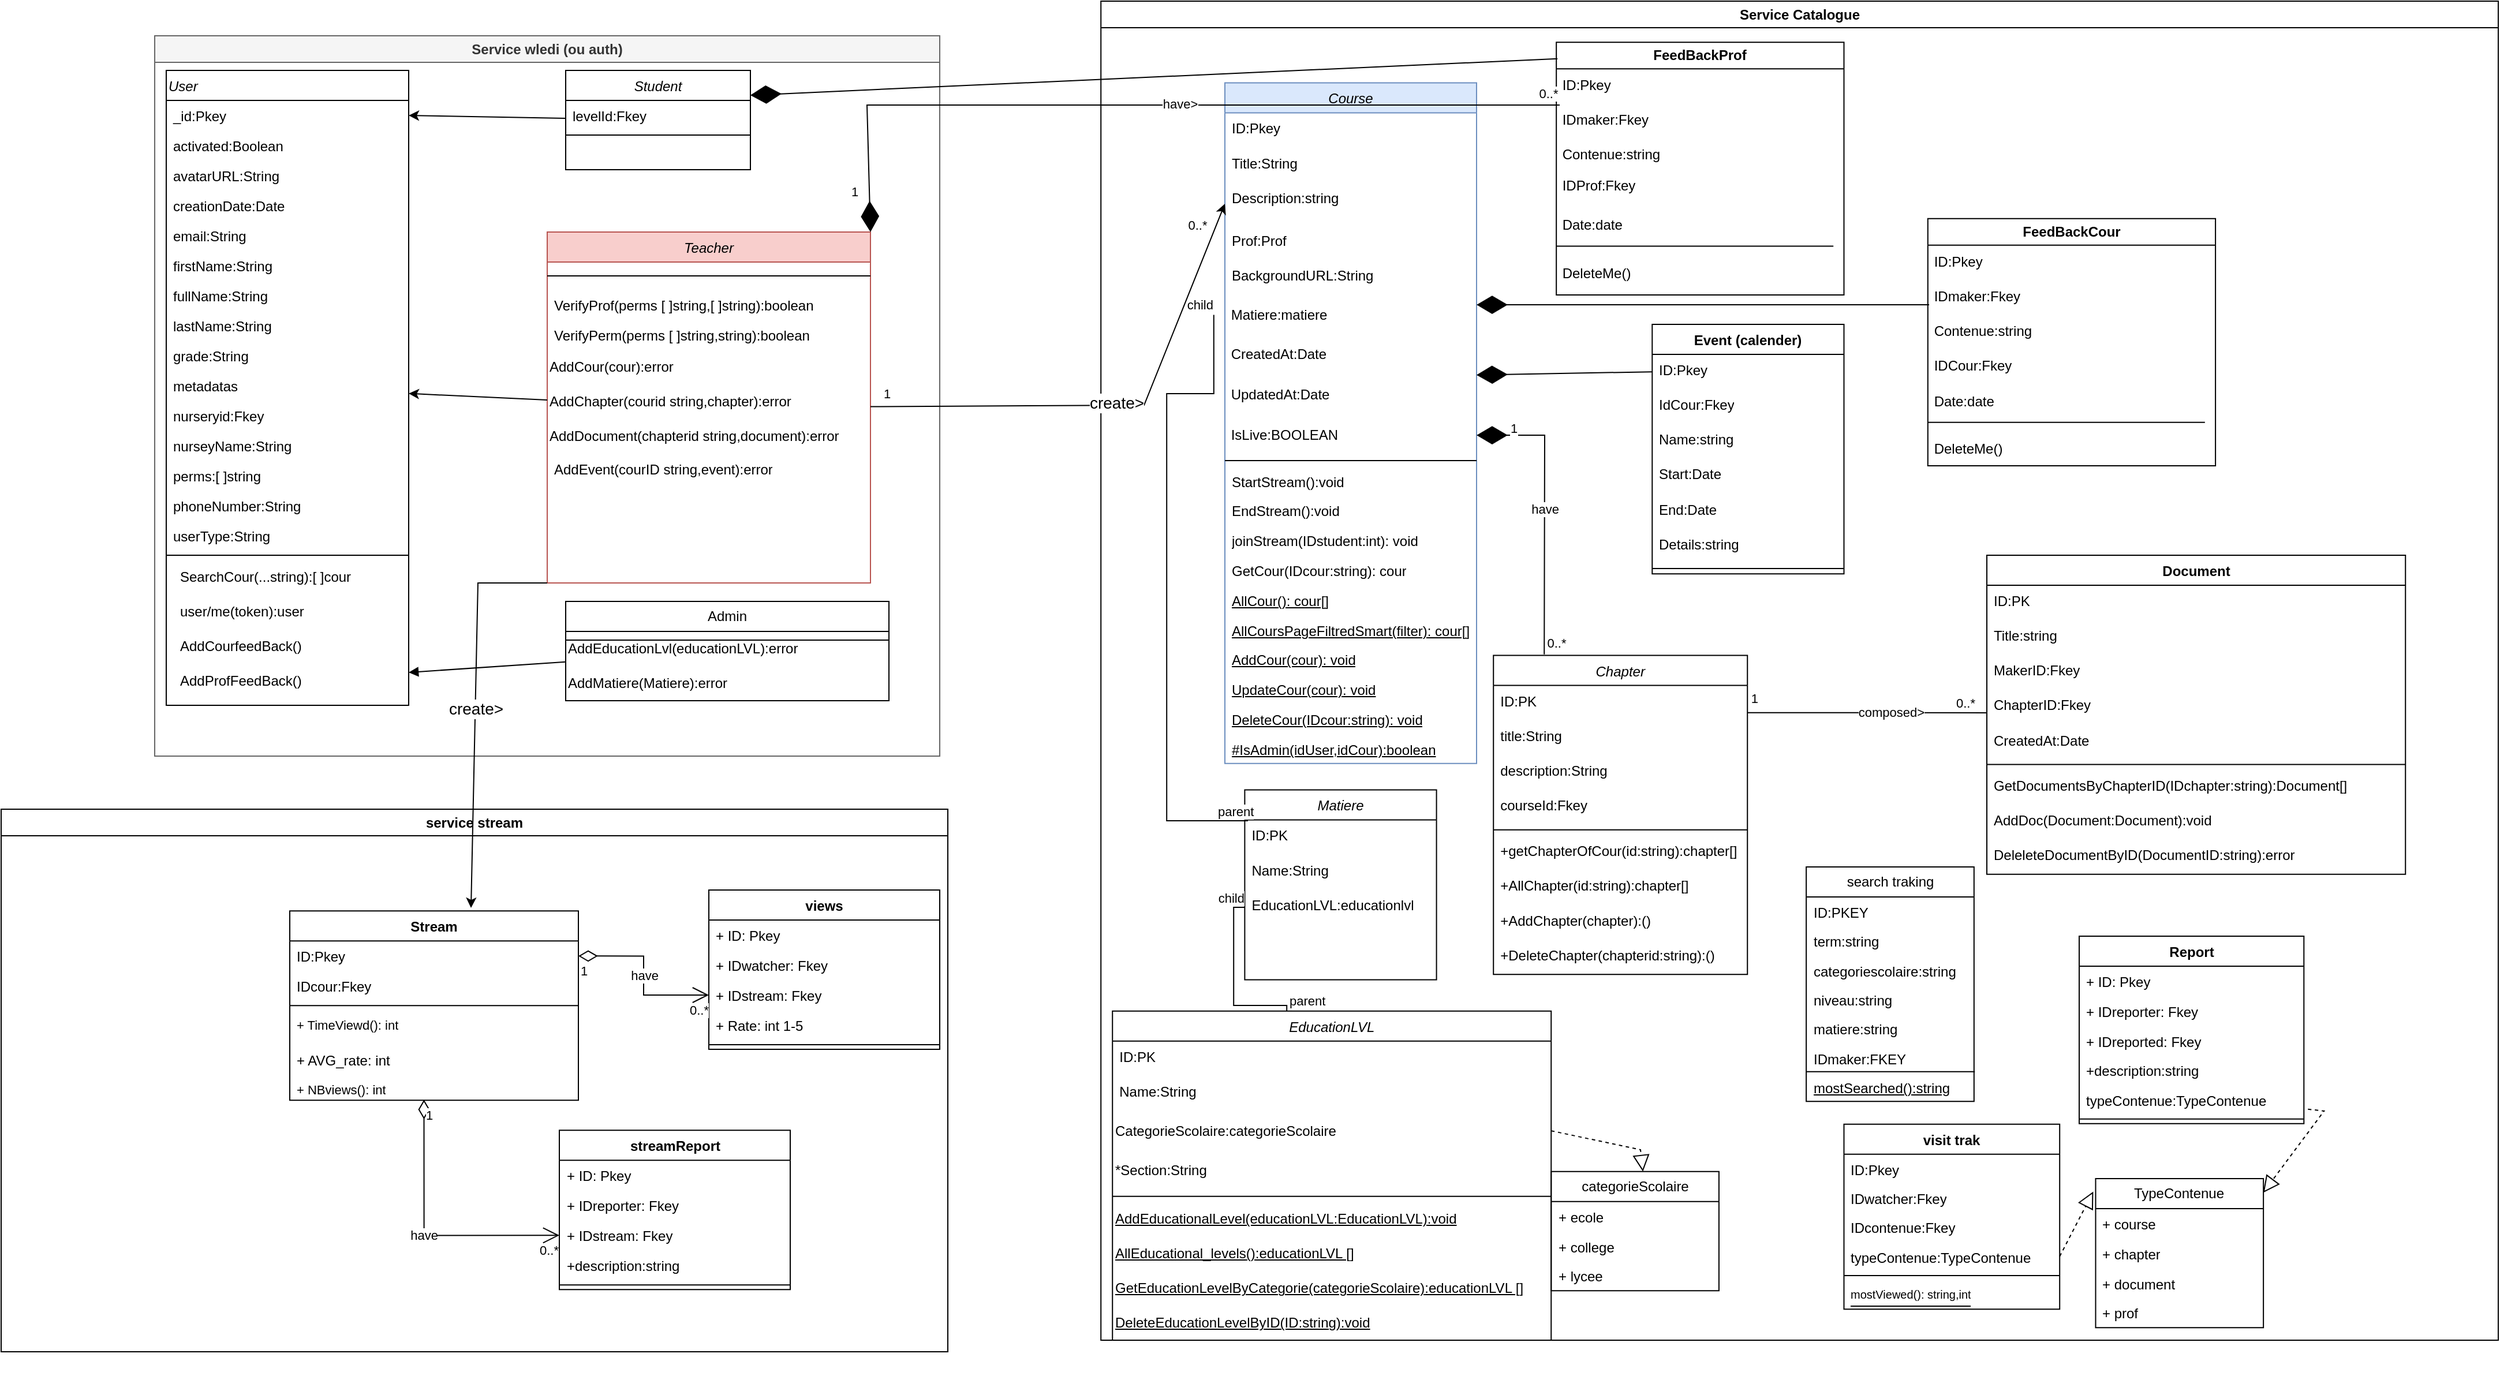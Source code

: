<mxfile version="24.4.10" type="github">
  <diagram id="C5RBs43oDa-KdzZeNtuy" name="Page-1">
    <mxGraphModel dx="3336" dy="2531" grid="1" gridSize="10" guides="1" tooltips="1" connect="1" arrows="1" fold="1" page="1" pageScale="1" pageWidth="827" pageHeight="1169" math="0" shadow="0">
      <root>
        <mxCell id="WIyWlLk6GJQsqaUBKTNV-0" />
        <mxCell id="WIyWlLk6GJQsqaUBKTNV-1" parent="WIyWlLk6GJQsqaUBKTNV-0" />
        <mxCell id="e1jJYObIYilY-aPVNplS-68" value="Service wledi (ou auth)" style="swimlane;whiteSpace=wrap;html=1;fillColor=#f5f5f5;fontColor=#333333;strokeColor=#666666;" parent="WIyWlLk6GJQsqaUBKTNV-1" vertex="1">
          <mxGeometry x="-597" width="680" height="624" as="geometry" />
        </mxCell>
        <mxCell id="e1jJYObIYilY-aPVNplS-56" value="User" style="swimlane;fontStyle=2;align=left;verticalAlign=top;childLayout=stackLayout;horizontal=1;startSize=26;horizontalStack=0;resizeParent=1;resizeLast=0;collapsible=1;marginBottom=0;rounded=0;shadow=0;strokeWidth=1;" parent="e1jJYObIYilY-aPVNplS-68" vertex="1">
          <mxGeometry x="10" y="30" width="210" height="550" as="geometry">
            <mxRectangle x="230" y="140" width="160" height="26" as="alternateBounds" />
          </mxGeometry>
        </mxCell>
        <mxCell id="e1jJYObIYilY-aPVNplS-58" value="_id:Pkey" style="text;align=left;verticalAlign=top;spacingLeft=4;spacingRight=4;overflow=hidden;rotatable=0;points=[[0,0.5],[1,0.5]];portConstraint=eastwest;rounded=0;shadow=0;html=0;" parent="e1jJYObIYilY-aPVNplS-56" vertex="1">
          <mxGeometry y="26" width="210" height="26" as="geometry" />
        </mxCell>
        <mxCell id="OGS3B3dBSdwTEnX2FD4Q-2" value="activated:Boolean" style="text;align=left;verticalAlign=top;spacingLeft=4;spacingRight=4;overflow=hidden;rotatable=0;points=[[0,0.5],[1,0.5]];portConstraint=eastwest;rounded=0;shadow=0;html=0;" parent="e1jJYObIYilY-aPVNplS-56" vertex="1">
          <mxGeometry y="52" width="210" height="26" as="geometry" />
        </mxCell>
        <mxCell id="OGS3B3dBSdwTEnX2FD4Q-1" value="avatarURL:String" style="text;align=left;verticalAlign=top;spacingLeft=4;spacingRight=4;overflow=hidden;rotatable=0;points=[[0,0.5],[1,0.5]];portConstraint=eastwest;rounded=0;shadow=0;html=0;" parent="e1jJYObIYilY-aPVNplS-56" vertex="1">
          <mxGeometry y="78" width="210" height="26" as="geometry" />
        </mxCell>
        <mxCell id="OGS3B3dBSdwTEnX2FD4Q-4" value="creationDate:Date" style="text;align=left;verticalAlign=top;spacingLeft=4;spacingRight=4;overflow=hidden;rotatable=0;points=[[0,0.5],[1,0.5]];portConstraint=eastwest;rounded=0;shadow=0;html=0;" parent="e1jJYObIYilY-aPVNplS-56" vertex="1">
          <mxGeometry y="104" width="210" height="26" as="geometry" />
        </mxCell>
        <mxCell id="OGS3B3dBSdwTEnX2FD4Q-5" value="email:String" style="text;align=left;verticalAlign=top;spacingLeft=4;spacingRight=4;overflow=hidden;rotatable=0;points=[[0,0.5],[1,0.5]];portConstraint=eastwest;rounded=0;shadow=0;html=0;" parent="e1jJYObIYilY-aPVNplS-56" vertex="1">
          <mxGeometry y="130" width="210" height="26" as="geometry" />
        </mxCell>
        <mxCell id="OGS3B3dBSdwTEnX2FD4Q-7" value="firstName:String" style="text;align=left;verticalAlign=top;spacingLeft=4;spacingRight=4;overflow=hidden;rotatable=0;points=[[0,0.5],[1,0.5]];portConstraint=eastwest;rounded=0;shadow=0;html=0;" parent="e1jJYObIYilY-aPVNplS-56" vertex="1">
          <mxGeometry y="156" width="210" height="26" as="geometry" />
        </mxCell>
        <mxCell id="OGS3B3dBSdwTEnX2FD4Q-9" value="fullName:String" style="text;align=left;verticalAlign=top;spacingLeft=4;spacingRight=4;overflow=hidden;rotatable=0;points=[[0,0.5],[1,0.5]];portConstraint=eastwest;rounded=0;shadow=0;html=0;" parent="e1jJYObIYilY-aPVNplS-56" vertex="1">
          <mxGeometry y="182" width="210" height="26" as="geometry" />
        </mxCell>
        <mxCell id="OGS3B3dBSdwTEnX2FD4Q-6" value="lastName:String" style="text;align=left;verticalAlign=top;spacingLeft=4;spacingRight=4;overflow=hidden;rotatable=0;points=[[0,0.5],[1,0.5]];portConstraint=eastwest;rounded=0;shadow=0;html=0;" parent="e1jJYObIYilY-aPVNplS-56" vertex="1">
          <mxGeometry y="208" width="210" height="26" as="geometry" />
        </mxCell>
        <mxCell id="OGS3B3dBSdwTEnX2FD4Q-10" value="grade:String" style="text;align=left;verticalAlign=top;spacingLeft=4;spacingRight=4;overflow=hidden;rotatable=0;points=[[0,0.5],[1,0.5]];portConstraint=eastwest;rounded=0;shadow=0;html=0;" parent="e1jJYObIYilY-aPVNplS-56" vertex="1">
          <mxGeometry y="234" width="210" height="26" as="geometry" />
        </mxCell>
        <mxCell id="OGS3B3dBSdwTEnX2FD4Q-12" value="metadatas" style="text;align=left;verticalAlign=top;spacingLeft=4;spacingRight=4;overflow=hidden;rotatable=0;points=[[0,0.5],[1,0.5]];portConstraint=eastwest;rounded=0;shadow=0;html=0;" parent="e1jJYObIYilY-aPVNplS-56" vertex="1">
          <mxGeometry y="260" width="210" height="26" as="geometry" />
        </mxCell>
        <mxCell id="OGS3B3dBSdwTEnX2FD4Q-13" value="nurseryid:Fkey" style="text;align=left;verticalAlign=top;spacingLeft=4;spacingRight=4;overflow=hidden;rotatable=0;points=[[0,0.5],[1,0.5]];portConstraint=eastwest;rounded=0;shadow=0;html=0;" parent="e1jJYObIYilY-aPVNplS-56" vertex="1">
          <mxGeometry y="286" width="210" height="26" as="geometry" />
        </mxCell>
        <mxCell id="OGS3B3dBSdwTEnX2FD4Q-11" value="nurseyName:String" style="text;align=left;verticalAlign=top;spacingLeft=4;spacingRight=4;overflow=hidden;rotatable=0;points=[[0,0.5],[1,0.5]];portConstraint=eastwest;rounded=0;shadow=0;html=0;" parent="e1jJYObIYilY-aPVNplS-56" vertex="1">
          <mxGeometry y="312" width="210" height="26" as="geometry" />
        </mxCell>
        <mxCell id="OGS3B3dBSdwTEnX2FD4Q-14" value="perms:[ ]string" style="text;align=left;verticalAlign=top;spacingLeft=4;spacingRight=4;overflow=hidden;rotatable=0;points=[[0,0.5],[1,0.5]];portConstraint=eastwest;rounded=0;shadow=0;html=0;" parent="e1jJYObIYilY-aPVNplS-56" vertex="1">
          <mxGeometry y="338" width="210" height="26" as="geometry" />
        </mxCell>
        <mxCell id="OGS3B3dBSdwTEnX2FD4Q-15" value="phoneNumber:String" style="text;align=left;verticalAlign=top;spacingLeft=4;spacingRight=4;overflow=hidden;rotatable=0;points=[[0,0.5],[1,0.5]];portConstraint=eastwest;rounded=0;shadow=0;html=0;" parent="e1jJYObIYilY-aPVNplS-56" vertex="1">
          <mxGeometry y="364" width="210" height="26" as="geometry" />
        </mxCell>
        <mxCell id="OGS3B3dBSdwTEnX2FD4Q-16" value="userType:String" style="text;align=left;verticalAlign=top;spacingLeft=4;spacingRight=4;overflow=hidden;rotatable=0;points=[[0,0.5],[1,0.5]];portConstraint=eastwest;rounded=0;shadow=0;html=0;" parent="e1jJYObIYilY-aPVNplS-56" vertex="1">
          <mxGeometry y="390" width="210" height="26" as="geometry" />
        </mxCell>
        <mxCell id="e1jJYObIYilY-aPVNplS-57" value="" style="line;html=1;strokeWidth=1;align=left;verticalAlign=middle;spacingTop=-1;spacingLeft=3;spacingRight=3;rotatable=0;labelPosition=right;points=[];portConstraint=eastwest;" parent="e1jJYObIYilY-aPVNplS-56" vertex="1">
          <mxGeometry y="416" width="210" height="8" as="geometry" />
        </mxCell>
        <mxCell id="OGS3B3dBSdwTEnX2FD4Q-22" value="SearchCour(...string):[ ]cour" style="text;html=1;align=left;verticalAlign=middle;whiteSpace=wrap;rounded=0;spacingLeft=10;" parent="e1jJYObIYilY-aPVNplS-56" vertex="1">
          <mxGeometry y="424" width="210" height="30" as="geometry" />
        </mxCell>
        <mxCell id="46zY262gzCTUuiPBzojq-15" value="user/me(token):user" style="text;html=1;align=left;verticalAlign=middle;whiteSpace=wrap;rounded=0;spacingLeft=10;" parent="e1jJYObIYilY-aPVNplS-56" vertex="1">
          <mxGeometry y="454" width="210" height="30" as="geometry" />
        </mxCell>
        <mxCell id="4abhhRwLtzeeiSmCrCQu-22" value="AddCourfeedBack()" style="text;html=1;align=left;verticalAlign=middle;whiteSpace=wrap;rounded=0;spacingLeft=10;" parent="e1jJYObIYilY-aPVNplS-56" vertex="1">
          <mxGeometry y="484" width="210" height="30" as="geometry" />
        </mxCell>
        <mxCell id="4abhhRwLtzeeiSmCrCQu-24" value="AddProfFeedBack()" style="text;html=1;align=left;verticalAlign=middle;whiteSpace=wrap;rounded=0;fontSize=12;spacingLeft=10;" parent="e1jJYObIYilY-aPVNplS-56" vertex="1">
          <mxGeometry y="514" width="210" height="30" as="geometry" />
        </mxCell>
        <mxCell id="e1jJYObIYilY-aPVNplS-6" value="Student" style="swimlane;fontStyle=2;align=center;verticalAlign=top;childLayout=stackLayout;horizontal=1;startSize=26;horizontalStack=0;resizeParent=1;resizeLast=0;collapsible=1;marginBottom=0;rounded=0;shadow=0;strokeWidth=1;" parent="e1jJYObIYilY-aPVNplS-68" vertex="1">
          <mxGeometry x="356" y="30" width="160" height="86" as="geometry">
            <mxRectangle x="230" y="140" width="160" height="26" as="alternateBounds" />
          </mxGeometry>
        </mxCell>
        <mxCell id="e1jJYObIYilY-aPVNplS-9" value="levelId:Fkey" style="text;align=left;verticalAlign=top;spacingLeft=4;spacingRight=4;overflow=hidden;rotatable=0;points=[[0,0.5],[1,0.5]];portConstraint=eastwest;rounded=0;shadow=0;html=0;" parent="e1jJYObIYilY-aPVNplS-6" vertex="1">
          <mxGeometry y="26" width="160" height="26" as="geometry" />
        </mxCell>
        <mxCell id="e1jJYObIYilY-aPVNplS-10" value="" style="line;html=1;strokeWidth=1;align=left;verticalAlign=middle;spacingTop=-1;spacingLeft=3;spacingRight=3;rotatable=0;labelPosition=right;points=[];portConstraint=eastwest;" parent="e1jJYObIYilY-aPVNplS-6" vertex="1">
          <mxGeometry y="52" width="160" height="8" as="geometry" />
        </mxCell>
        <mxCell id="e1jJYObIYilY-aPVNplS-60" value="" style="endArrow=classic;html=1;rounded=0;entryX=1;entryY=0.5;entryDx=0;entryDy=0;" parent="e1jJYObIYilY-aPVNplS-68" source="e1jJYObIYilY-aPVNplS-6" target="e1jJYObIYilY-aPVNplS-58" edge="1">
          <mxGeometry width="50" height="50" relative="1" as="geometry">
            <mxPoint x="189" y="170" as="sourcePoint" />
            <mxPoint x="240" y="110" as="targetPoint" />
          </mxGeometry>
        </mxCell>
        <mxCell id="zkfFHV4jXpPFQw0GAbJ--0" value="Teacher" style="swimlane;fontStyle=2;align=center;verticalAlign=top;childLayout=stackLayout;horizontal=1;startSize=26;horizontalStack=0;resizeParent=1;resizeLast=0;collapsible=1;marginBottom=0;rounded=0;shadow=0;strokeWidth=1;fillColor=#f8cecc;strokeColor=#b85450;" parent="e1jJYObIYilY-aPVNplS-68" vertex="1">
          <mxGeometry x="340" y="170" width="280" height="304" as="geometry">
            <mxRectangle x="230" y="140" width="160" height="26" as="alternateBounds" />
          </mxGeometry>
        </mxCell>
        <mxCell id="zkfFHV4jXpPFQw0GAbJ--4" value="" style="line;html=1;strokeWidth=1;align=left;verticalAlign=middle;spacingTop=-1;spacingLeft=3;spacingRight=3;rotatable=0;labelPosition=right;points=[];portConstraint=eastwest;" parent="zkfFHV4jXpPFQw0GAbJ--0" vertex="1">
          <mxGeometry y="26" width="280" height="24" as="geometry" />
        </mxCell>
        <mxCell id="OGS3B3dBSdwTEnX2FD4Q-17" value="VerifyProf(perms [ ]string,[ ]string):boolean" style="text;align=left;verticalAlign=top;spacingLeft=4;spacingRight=4;overflow=hidden;rotatable=0;points=[[0,0.5],[1,0.5]];portConstraint=eastwest;rounded=0;shadow=0;html=0;" parent="zkfFHV4jXpPFQw0GAbJ--0" vertex="1">
          <mxGeometry y="50" width="280" height="26" as="geometry" />
        </mxCell>
        <mxCell id="OGS3B3dBSdwTEnX2FD4Q-18" value="VerifyPerm(perms [ ]string,string):boolean" style="text;align=left;verticalAlign=top;spacingLeft=4;spacingRight=4;overflow=hidden;rotatable=0;points=[[0,0.5],[1,0.5]];portConstraint=eastwest;rounded=0;shadow=0;html=0;" parent="zkfFHV4jXpPFQw0GAbJ--0" vertex="1">
          <mxGeometry y="76" width="280" height="26" as="geometry" />
        </mxCell>
        <mxCell id="OGS3B3dBSdwTEnX2FD4Q-19" value="AddCour(cour):error" style="text;html=1;align=left;verticalAlign=middle;whiteSpace=wrap;rounded=0;portConstraintRotation=0;strokeColor=none;glass=0;shadow=0;" parent="zkfFHV4jXpPFQw0GAbJ--0" vertex="1">
          <mxGeometry y="102" width="280" height="30" as="geometry" />
        </mxCell>
        <mxCell id="OGS3B3dBSdwTEnX2FD4Q-20" value="AddChapter(courid string,chapter):error" style="text;html=1;align=left;verticalAlign=middle;whiteSpace=wrap;rounded=0;" parent="zkfFHV4jXpPFQw0GAbJ--0" vertex="1">
          <mxGeometry y="132" width="280" height="30" as="geometry" />
        </mxCell>
        <mxCell id="OGS3B3dBSdwTEnX2FD4Q-21" value="AddDocument(chapterid string,document):error" style="text;html=1;align=left;verticalAlign=middle;whiteSpace=wrap;rounded=0;" parent="zkfFHV4jXpPFQw0GAbJ--0" vertex="1">
          <mxGeometry y="162" width="280" height="30" as="geometry" />
        </mxCell>
        <mxCell id="OGS3B3dBSdwTEnX2FD4Q-78" value="AddEvent(courID string,event):error" style="text;strokeColor=none;fillColor=none;align=left;verticalAlign=top;spacingLeft=4;spacingRight=4;overflow=hidden;rotatable=0;points=[[0,0.5],[1,0.5]];portConstraint=eastwest;whiteSpace=wrap;html=1;" parent="zkfFHV4jXpPFQw0GAbJ--0" vertex="1">
          <mxGeometry y="192" width="280" height="26" as="geometry" />
        </mxCell>
        <mxCell id="e1jJYObIYilY-aPVNplS-59" value="" style="endArrow=classic;html=1;rounded=0;" parent="e1jJYObIYilY-aPVNplS-68" source="zkfFHV4jXpPFQw0GAbJ--0" target="e1jJYObIYilY-aPVNplS-56" edge="1">
          <mxGeometry width="50" height="50" relative="1" as="geometry">
            <mxPoint x="700" y="380" as="sourcePoint" />
            <mxPoint x="240" y="60" as="targetPoint" />
          </mxGeometry>
        </mxCell>
        <mxCell id="46zY262gzCTUuiPBzojq-6" value="" style="html=1;verticalAlign=bottom;endArrow=block;curved=0;rounded=0;entryX=1;entryY=0.25;entryDx=0;entryDy=0;" parent="e1jJYObIYilY-aPVNplS-68" source="46zY262gzCTUuiPBzojq-2" target="4abhhRwLtzeeiSmCrCQu-24" edge="1">
          <mxGeometry width="80" relative="1" as="geometry">
            <mxPoint x="280" y="560" as="sourcePoint" />
            <mxPoint x="360" y="560" as="targetPoint" />
          </mxGeometry>
        </mxCell>
        <mxCell id="46zY262gzCTUuiPBzojq-2" value="Admin" style="swimlane;fontStyle=0;childLayout=stackLayout;horizontal=1;startSize=26;fillColor=none;horizontalStack=0;resizeParent=1;resizeParentMax=0;resizeLast=0;collapsible=1;marginBottom=0;whiteSpace=wrap;html=1;" parent="e1jJYObIYilY-aPVNplS-68" vertex="1">
          <mxGeometry x="356" y="490" width="280" height="86" as="geometry" />
        </mxCell>
        <mxCell id="OGS3B3dBSdwTEnX2FD4Q-26" value="AddEducationLvl(educationLVL):error" style="text;html=1;align=left;verticalAlign=middle;whiteSpace=wrap;rounded=0;" parent="46zY262gzCTUuiPBzojq-2" vertex="1">
          <mxGeometry y="26" width="280" height="30" as="geometry" />
        </mxCell>
        <mxCell id="OGS3B3dBSdwTEnX2FD4Q-27" value="AddMatiere(Matiere):error" style="text;html=1;align=left;verticalAlign=middle;resizable=0;points=[];autosize=1;strokeColor=none;fillColor=none;" parent="46zY262gzCTUuiPBzojq-2" vertex="1">
          <mxGeometry y="56" width="280" height="30" as="geometry" />
        </mxCell>
        <mxCell id="Vz9f1gssuTOusqs6ggo8-84" value="" style="endArrow=none;html=1;rounded=0;entryX=1;entryY=0.25;entryDx=0;entryDy=0;exitX=0;exitY=0.25;exitDx=0;exitDy=0;" parent="46zY262gzCTUuiPBzojq-2" source="OGS3B3dBSdwTEnX2FD4Q-26" target="OGS3B3dBSdwTEnX2FD4Q-26" edge="1">
          <mxGeometry width="50" height="50" relative="1" as="geometry">
            <mxPoint x="94" y="140" as="sourcePoint" />
            <mxPoint x="144" y="90" as="targetPoint" />
          </mxGeometry>
        </mxCell>
        <mxCell id="OGS3B3dBSdwTEnX2FD4Q-23" value="" style="group" parent="WIyWlLk6GJQsqaUBKTNV-1" vertex="1" connectable="0">
          <mxGeometry x="233" width="1200" height="1160" as="geometry" />
        </mxCell>
        <mxCell id="e1jJYObIYilY-aPVNplS-69" value="Service Catalogue" style="swimlane;whiteSpace=wrap;html=1;" parent="OGS3B3dBSdwTEnX2FD4Q-23" vertex="1">
          <mxGeometry x="-10.38" y="-30" width="1210.38" height="1160" as="geometry" />
        </mxCell>
        <mxCell id="e1jJYObIYilY-aPVNplS-12" value="EducationLVL" style="swimlane;fontStyle=2;align=center;verticalAlign=top;childLayout=stackLayout;horizontal=1;startSize=26;horizontalStack=0;resizeParent=1;resizeLast=0;collapsible=1;marginBottom=0;rounded=0;shadow=0;strokeWidth=1;" parent="e1jJYObIYilY-aPVNplS-69" vertex="1">
          <mxGeometry x="10" y="874.92" width="380" height="285.082" as="geometry">
            <mxRectangle x="230" y="140" width="160" height="26" as="alternateBounds" />
          </mxGeometry>
        </mxCell>
        <mxCell id="e1jJYObIYilY-aPVNplS-13" value="ID:PK" style="text;align=left;verticalAlign=top;spacingLeft=4;spacingRight=4;overflow=hidden;rotatable=0;points=[[0,0.5],[1,0.5]];portConstraint=eastwest;" parent="e1jJYObIYilY-aPVNplS-12" vertex="1">
          <mxGeometry y="26" width="380" height="30.134" as="geometry" />
        </mxCell>
        <mxCell id="e1jJYObIYilY-aPVNplS-14" value="Name:String" style="text;align=left;verticalAlign=top;spacingLeft=4;spacingRight=4;overflow=hidden;rotatable=0;points=[[0,0.5],[1,0.5]];portConstraint=eastwest;rounded=0;shadow=0;html=0;" parent="e1jJYObIYilY-aPVNplS-12" vertex="1">
          <mxGeometry y="56.134" width="380" height="30.134" as="geometry" />
        </mxCell>
        <mxCell id="OGS3B3dBSdwTEnX2FD4Q-24" value="CategorieScolaire:categorieScolaire" style="text;html=1;align=left;verticalAlign=middle;whiteSpace=wrap;rounded=0;" parent="e1jJYObIYilY-aPVNplS-12" vertex="1">
          <mxGeometry y="86.269" width="380" height="34.771" as="geometry" />
        </mxCell>
        <mxCell id="OGS3B3dBSdwTEnX2FD4Q-25" value="*Section:String" style="text;html=1;align=left;verticalAlign=middle;whiteSpace=wrap;rounded=0;" parent="e1jJYObIYilY-aPVNplS-12" vertex="1">
          <mxGeometry y="121.04" width="380" height="34.771" as="geometry" />
        </mxCell>
        <mxCell id="e1jJYObIYilY-aPVNplS-16" value="" style="line;html=1;strokeWidth=1;align=left;verticalAlign=middle;spacingTop=-1;spacingLeft=3;spacingRight=3;rotatable=0;labelPosition=right;points=[];portConstraint=eastwest;" parent="e1jJYObIYilY-aPVNplS-12" vertex="1">
          <mxGeometry y="155.81" width="380" height="9.272" as="geometry" />
        </mxCell>
        <mxCell id="gkKimKPJVhp-GBaB_DU5-23" value="&lt;u&gt;AddEducationalLevel(educationLVL:EducationLVL):void&lt;/u&gt;" style="text;html=1;align=left;verticalAlign=middle;resizable=0;points=[];autosize=1;strokeColor=none;fillColor=none;" vertex="1" parent="e1jJYObIYilY-aPVNplS-12">
          <mxGeometry y="165.082" width="380" height="30" as="geometry" />
        </mxCell>
        <mxCell id="gkKimKPJVhp-GBaB_DU5-22" value="&lt;u&gt;AllEducational_levels():educationLVL []&lt;/u&gt;" style="text;html=1;align=left;verticalAlign=middle;resizable=0;points=[];autosize=1;strokeColor=none;fillColor=none;" vertex="1" parent="e1jJYObIYilY-aPVNplS-12">
          <mxGeometry y="195.082" width="380" height="30" as="geometry" />
        </mxCell>
        <mxCell id="gkKimKPJVhp-GBaB_DU5-24" value="&lt;u&gt;GetEducationLevelByCategorie(categorieScolaire):educationLVL []&lt;/u&gt;" style="text;html=1;align=left;verticalAlign=middle;resizable=0;points=[];autosize=1;strokeColor=none;fillColor=none;" vertex="1" parent="e1jJYObIYilY-aPVNplS-12">
          <mxGeometry y="225.082" width="380" height="30" as="geometry" />
        </mxCell>
        <mxCell id="gkKimKPJVhp-GBaB_DU5-25" value="&lt;u&gt;DeleteEducationLevelByID(ID:string):void&lt;/u&gt;" style="text;html=1;align=left;verticalAlign=middle;resizable=0;points=[];autosize=1;strokeColor=none;fillColor=none;" vertex="1" parent="e1jJYObIYilY-aPVNplS-12">
          <mxGeometry y="255.082" width="380" height="30" as="geometry" />
        </mxCell>
        <mxCell id="e1jJYObIYilY-aPVNplS-0" value="Course" style="swimlane;fontStyle=2;align=center;verticalAlign=top;childLayout=stackLayout;horizontal=1;startSize=26;horizontalStack=0;resizeParent=1;resizeLast=0;collapsible=1;marginBottom=0;rounded=0;shadow=0;strokeWidth=1;fillColor=#dae8fc;strokeColor=#6c8ebf;" parent="e1jJYObIYilY-aPVNplS-69" vertex="1">
          <mxGeometry x="107.38" y="70.7" width="218.0" height="589.684" as="geometry">
            <mxRectangle x="230" y="140" width="160" height="26" as="alternateBounds" />
          </mxGeometry>
        </mxCell>
        <mxCell id="e1jJYObIYilY-aPVNplS-1" value="ID:Pkey" style="text;align=left;verticalAlign=top;spacingLeft=4;spacingRight=4;overflow=hidden;rotatable=0;points=[[0,0.5],[1,0.5]];portConstraint=eastwest;" parent="e1jJYObIYilY-aPVNplS-0" vertex="1">
          <mxGeometry y="26" width="218.0" height="30.134" as="geometry" />
        </mxCell>
        <mxCell id="e1jJYObIYilY-aPVNplS-2" value="Title:String" style="text;align=left;verticalAlign=top;spacingLeft=4;spacingRight=4;overflow=hidden;rotatable=0;points=[[0,0.5],[1,0.5]];portConstraint=eastwest;rounded=0;shadow=0;html=0;" parent="e1jJYObIYilY-aPVNplS-0" vertex="1">
          <mxGeometry y="56.134" width="218.0" height="30.134" as="geometry" />
        </mxCell>
        <mxCell id="e1jJYObIYilY-aPVNplS-70" value="Description:string" style="text;align=left;verticalAlign=top;spacingLeft=4;spacingRight=4;overflow=hidden;rotatable=0;points=[[0,0.5],[1,0.5]];portConstraint=eastwest;rounded=0;shadow=0;html=0;" parent="e1jJYObIYilY-aPVNplS-0" vertex="1">
          <mxGeometry y="86.269" width="218.0" height="37.089" as="geometry" />
        </mxCell>
        <mxCell id="e1jJYObIYilY-aPVNplS-3" value="Prof:Prof&#xa;" style="text;align=left;verticalAlign=top;spacingLeft=4;spacingRight=4;overflow=hidden;rotatable=0;points=[[0,0.5],[1,0.5]];portConstraint=eastwest;rounded=0;shadow=0;html=0;" parent="e1jJYObIYilY-aPVNplS-0" vertex="1">
          <mxGeometry y="123.358" width="218.0" height="30.134" as="geometry" />
        </mxCell>
        <mxCell id="e1jJYObIYilY-aPVNplS-53" value="BackgroundURL:String" style="text;align=left;verticalAlign=top;spacingLeft=4;spacingRight=4;overflow=hidden;rotatable=0;points=[[0,0.5],[1,0.5]];portConstraint=eastwest;rounded=0;shadow=0;html=0;" parent="e1jJYObIYilY-aPVNplS-0" vertex="1">
          <mxGeometry y="153.492" width="218.0" height="30.134" as="geometry" />
        </mxCell>
        <mxCell id="OGS3B3dBSdwTEnX2FD4Q-29" value="&amp;nbsp;Matiere:matiere" style="text;html=1;align=left;verticalAlign=middle;whiteSpace=wrap;rounded=0;" parent="e1jJYObIYilY-aPVNplS-0" vertex="1">
          <mxGeometry y="183.627" width="218.0" height="34.771" as="geometry" />
        </mxCell>
        <mxCell id="OGS3B3dBSdwTEnX2FD4Q-30" value="&amp;nbsp;CreatedAt:Date" style="text;html=1;align=left;verticalAlign=middle;whiteSpace=wrap;rounded=0;" parent="e1jJYObIYilY-aPVNplS-0" vertex="1">
          <mxGeometry y="218.397" width="218.0" height="34.771" as="geometry" />
        </mxCell>
        <mxCell id="OGS3B3dBSdwTEnX2FD4Q-31" value="&amp;nbsp;UpdatedAt:Date" style="text;html=1;align=left;verticalAlign=middle;whiteSpace=wrap;rounded=0;" parent="e1jJYObIYilY-aPVNplS-0" vertex="1">
          <mxGeometry y="253.168" width="218.0" height="34.771" as="geometry" />
        </mxCell>
        <mxCell id="Vz9f1gssuTOusqs6ggo8-67" value="&amp;nbsp;IsLive:BOOLEAN" style="text;html=1;align=left;verticalAlign=middle;whiteSpace=wrap;rounded=0;" parent="e1jJYObIYilY-aPVNplS-0" vertex="1">
          <mxGeometry y="287.938" width="218.0" height="34.771" as="geometry" />
        </mxCell>
        <mxCell id="e1jJYObIYilY-aPVNplS-4" value="" style="line;html=1;strokeWidth=1;align=left;verticalAlign=middle;spacingTop=-1;spacingLeft=3;spacingRight=3;rotatable=0;labelPosition=right;points=[];portConstraint=eastwest;" parent="e1jJYObIYilY-aPVNplS-0" vertex="1">
          <mxGeometry y="322.709" width="218.0" height="9.272" as="geometry" />
        </mxCell>
        <mxCell id="Vz9f1gssuTOusqs6ggo8-4" value="StartStream():void" style="text;strokeColor=none;fillColor=none;align=left;verticalAlign=top;spacingLeft=4;spacingRight=4;overflow=hidden;rotatable=0;points=[[0,0.5],[1,0.5]];portConstraint=eastwest;whiteSpace=wrap;html=1;" parent="e1jJYObIYilY-aPVNplS-0" vertex="1">
          <mxGeometry y="331.981" width="218.0" height="25.77" as="geometry" />
        </mxCell>
        <mxCell id="Vz9f1gssuTOusqs6ggo8-5" value="EndStream():void" style="text;strokeColor=none;fillColor=none;align=left;verticalAlign=top;spacingLeft=4;spacingRight=4;overflow=hidden;rotatable=0;points=[[0,0.5],[1,0.5]];portConstraint=eastwest;whiteSpace=wrap;html=1;" parent="e1jJYObIYilY-aPVNplS-0" vertex="1">
          <mxGeometry y="357.751" width="218.0" height="25.77" as="geometry" />
        </mxCell>
        <mxCell id="Vz9f1gssuTOusqs6ggo8-17" value="joinStream(IDstudent:int): void" style="text;strokeColor=none;fillColor=none;align=left;verticalAlign=top;spacingLeft=4;spacingRight=4;overflow=hidden;rotatable=0;points=[[0,0.5],[1,0.5]];portConstraint=eastwest;whiteSpace=wrap;html=1;" parent="e1jJYObIYilY-aPVNplS-0" vertex="1">
          <mxGeometry y="383.521" width="218.0" height="25.77" as="geometry" />
        </mxCell>
        <mxCell id="gkKimKPJVhp-GBaB_DU5-14" value="GetCour(IDcour:string): cour" style="text;strokeColor=none;fillColor=none;align=left;verticalAlign=top;spacingLeft=4;spacingRight=4;overflow=hidden;rotatable=0;points=[[0,0.5],[1,0.5]];portConstraint=eastwest;whiteSpace=wrap;html=1;" vertex="1" parent="e1jJYObIYilY-aPVNplS-0">
          <mxGeometry y="409.292" width="218.0" height="25.77" as="geometry" />
        </mxCell>
        <mxCell id="gkKimKPJVhp-GBaB_DU5-15" value="AllCour(): cour[]" style="text;strokeColor=none;fillColor=none;align=left;verticalAlign=top;spacingLeft=4;spacingRight=4;overflow=hidden;rotatable=0;points=[[0,0.5],[1,0.5]];portConstraint=eastwest;whiteSpace=wrap;html=1;fontStyle=4" vertex="1" parent="e1jJYObIYilY-aPVNplS-0">
          <mxGeometry y="435.062" width="218.0" height="25.77" as="geometry" />
        </mxCell>
        <mxCell id="gkKimKPJVhp-GBaB_DU5-16" value="AllCoursPageFiltredSmart(filter): cour[]" style="text;strokeColor=none;fillColor=none;align=left;verticalAlign=top;spacingLeft=4;spacingRight=4;overflow=hidden;rotatable=0;points=[[0,0.5],[1,0.5]];portConstraint=eastwest;whiteSpace=wrap;html=1;fontStyle=4" vertex="1" parent="e1jJYObIYilY-aPVNplS-0">
          <mxGeometry y="460.832" width="218.0" height="25.77" as="geometry" />
        </mxCell>
        <mxCell id="gkKimKPJVhp-GBaB_DU5-17" value="AddCour(cour): void" style="text;strokeColor=none;fillColor=none;align=left;verticalAlign=top;spacingLeft=4;spacingRight=4;overflow=hidden;rotatable=0;points=[[0,0.5],[1,0.5]];portConstraint=eastwest;whiteSpace=wrap;html=1;fontStyle=4" vertex="1" parent="e1jJYObIYilY-aPVNplS-0">
          <mxGeometry y="486.603" width="218.0" height="25.77" as="geometry" />
        </mxCell>
        <mxCell id="gkKimKPJVhp-GBaB_DU5-18" value="UpdateCour(cour): void" style="text;strokeColor=none;fillColor=none;align=left;verticalAlign=top;spacingLeft=4;spacingRight=4;overflow=hidden;rotatable=0;points=[[0,0.5],[1,0.5]];portConstraint=eastwest;whiteSpace=wrap;html=1;fontStyle=4" vertex="1" parent="e1jJYObIYilY-aPVNplS-0">
          <mxGeometry y="512.373" width="218.0" height="25.77" as="geometry" />
        </mxCell>
        <mxCell id="gkKimKPJVhp-GBaB_DU5-19" value="DeleteCour(IDcour:string): void" style="text;strokeColor=none;fillColor=none;align=left;verticalAlign=top;spacingLeft=4;spacingRight=4;overflow=hidden;rotatable=0;points=[[0,0.5],[1,0.5]];portConstraint=eastwest;whiteSpace=wrap;html=1;fontStyle=4" vertex="1" parent="e1jJYObIYilY-aPVNplS-0">
          <mxGeometry y="538.143" width="218.0" height="25.77" as="geometry" />
        </mxCell>
        <mxCell id="gkKimKPJVhp-GBaB_DU5-26" value="#IsAdmin(idUser,idCour):boolean" style="text;strokeColor=none;fillColor=none;align=left;verticalAlign=top;spacingLeft=4;spacingRight=4;overflow=hidden;rotatable=0;points=[[0,0.5],[1,0.5]];portConstraint=eastwest;whiteSpace=wrap;html=1;fontStyle=4" vertex="1" parent="e1jJYObIYilY-aPVNplS-0">
          <mxGeometry y="563.913" width="218.0" height="25.77" as="geometry" />
        </mxCell>
        <mxCell id="e1jJYObIYilY-aPVNplS-30" value="Chapter" style="swimlane;fontStyle=2;align=center;verticalAlign=top;childLayout=stackLayout;horizontal=1;startSize=26;horizontalStack=0;resizeParent=1;resizeLast=0;collapsible=1;marginBottom=0;rounded=0;shadow=0;strokeWidth=1;" parent="e1jJYObIYilY-aPVNplS-69" vertex="1">
          <mxGeometry x="340" y="566.76" width="220" height="276.348" as="geometry">
            <mxRectangle x="230" y="140" width="160" height="26" as="alternateBounds" />
          </mxGeometry>
        </mxCell>
        <mxCell id="e1jJYObIYilY-aPVNplS-31" value="ID:PK" style="text;align=left;verticalAlign=top;spacingLeft=4;spacingRight=4;overflow=hidden;rotatable=0;points=[[0,0.5],[1,0.5]];portConstraint=eastwest;" parent="e1jJYObIYilY-aPVNplS-30" vertex="1">
          <mxGeometry y="26" width="220" height="30.134" as="geometry" />
        </mxCell>
        <mxCell id="e1jJYObIYilY-aPVNplS-32" value="title:String" style="text;align=left;verticalAlign=top;spacingLeft=4;spacingRight=4;overflow=hidden;rotatable=0;points=[[0,0.5],[1,0.5]];portConstraint=eastwest;rounded=0;shadow=0;html=0;" parent="e1jJYObIYilY-aPVNplS-30" vertex="1">
          <mxGeometry y="56.134" width="220" height="30.134" as="geometry" />
        </mxCell>
        <mxCell id="e1jJYObIYilY-aPVNplS-33" value="description:String" style="text;align=left;verticalAlign=top;spacingLeft=4;spacingRight=4;overflow=hidden;rotatable=0;points=[[0,0.5],[1,0.5]];portConstraint=eastwest;rounded=0;shadow=0;html=0;" parent="e1jJYObIYilY-aPVNplS-30" vertex="1">
          <mxGeometry y="86.269" width="220" height="30.134" as="geometry" />
        </mxCell>
        <mxCell id="e1jJYObIYilY-aPVNplS-51" value="courseId:Fkey" style="text;align=left;verticalAlign=top;spacingLeft=4;spacingRight=4;overflow=hidden;rotatable=0;points=[[0,0.5],[1,0.5]];portConstraint=eastwest;rounded=0;shadow=0;html=0;" parent="e1jJYObIYilY-aPVNplS-30" vertex="1">
          <mxGeometry y="116.403" width="220" height="30.134" as="geometry" />
        </mxCell>
        <mxCell id="e1jJYObIYilY-aPVNplS-34" value="" style="line;html=1;strokeWidth=1;align=left;verticalAlign=middle;spacingTop=-1;spacingLeft=3;spacingRight=3;rotatable=0;labelPosition=right;points=[];portConstraint=eastwest;" parent="e1jJYObIYilY-aPVNplS-30" vertex="1">
          <mxGeometry y="146.538" width="220" height="9.272" as="geometry" />
        </mxCell>
        <mxCell id="gkKimKPJVhp-GBaB_DU5-10" value="+getChapterOfCour(id:string):chapter[]" style="text;align=left;verticalAlign=top;spacingLeft=4;spacingRight=4;overflow=hidden;rotatable=0;points=[[0,0.5],[1,0.5]];portConstraint=eastwest;rounded=0;shadow=0;html=0;" vertex="1" parent="e1jJYObIYilY-aPVNplS-30">
          <mxGeometry y="155.81" width="220" height="30.134" as="geometry" />
        </mxCell>
        <mxCell id="gkKimKPJVhp-GBaB_DU5-11" value="+AllChapter(id:string):chapter[]" style="text;align=left;verticalAlign=top;spacingLeft=4;spacingRight=4;overflow=hidden;rotatable=0;points=[[0,0.5],[1,0.5]];portConstraint=eastwest;rounded=0;shadow=0;html=0;" vertex="1" parent="e1jJYObIYilY-aPVNplS-30">
          <mxGeometry y="185.945" width="220" height="30.134" as="geometry" />
        </mxCell>
        <mxCell id="gkKimKPJVhp-GBaB_DU5-12" value="+AddChapter(chapter):()" style="text;align=left;verticalAlign=top;spacingLeft=4;spacingRight=4;overflow=hidden;rotatable=0;points=[[0,0.5],[1,0.5]];portConstraint=eastwest;rounded=0;shadow=0;html=0;" vertex="1" parent="e1jJYObIYilY-aPVNplS-30">
          <mxGeometry y="216.079" width="220" height="30.134" as="geometry" />
        </mxCell>
        <mxCell id="gkKimKPJVhp-GBaB_DU5-13" value="+DeleteChapter(chapterid:string):()" style="text;align=left;verticalAlign=top;spacingLeft=4;spacingRight=4;overflow=hidden;rotatable=0;points=[[0,0.5],[1,0.5]];portConstraint=eastwest;rounded=0;shadow=0;html=0;" vertex="1" parent="e1jJYObIYilY-aPVNplS-30">
          <mxGeometry y="246.214" width="220" height="30.134" as="geometry" />
        </mxCell>
        <mxCell id="OGS3B3dBSdwTEnX2FD4Q-34" value="Document" style="swimlane;fontStyle=1;align=center;verticalAlign=top;childLayout=stackLayout;horizontal=1;startSize=26;horizontalStack=0;resizeParent=1;resizeParentMax=0;resizeLast=0;collapsible=1;marginBottom=0;whiteSpace=wrap;html=1;" parent="e1jJYObIYilY-aPVNplS-69" vertex="1">
          <mxGeometry x="767.38" y="480" width="362.62" height="276.348" as="geometry" />
        </mxCell>
        <mxCell id="OGS3B3dBSdwTEnX2FD4Q-35" value="ID:PK" style="text;strokeColor=none;fillColor=none;align=left;verticalAlign=top;spacingLeft=4;spacingRight=4;overflow=hidden;rotatable=0;points=[[0,0.5],[1,0.5]];portConstraint=eastwest;whiteSpace=wrap;html=1;" parent="OGS3B3dBSdwTEnX2FD4Q-34" vertex="1">
          <mxGeometry y="26" width="362.62" height="30.134" as="geometry" />
        </mxCell>
        <mxCell id="OGS3B3dBSdwTEnX2FD4Q-38" value="Title:string" style="text;strokeColor=none;fillColor=none;align=left;verticalAlign=top;spacingLeft=4;spacingRight=4;overflow=hidden;rotatable=0;points=[[0,0.5],[1,0.5]];portConstraint=eastwest;whiteSpace=wrap;html=1;" parent="OGS3B3dBSdwTEnX2FD4Q-34" vertex="1">
          <mxGeometry y="56.134" width="362.62" height="30.134" as="geometry" />
        </mxCell>
        <mxCell id="OGS3B3dBSdwTEnX2FD4Q-65" value="MakerID:Fkey&lt;div&gt;&lt;br&gt;&lt;/div&gt;" style="text;strokeColor=none;fillColor=none;align=left;verticalAlign=top;spacingLeft=4;spacingRight=4;overflow=hidden;rotatable=0;points=[[0,0.5],[1,0.5]];portConstraint=eastwest;whiteSpace=wrap;html=1;" parent="OGS3B3dBSdwTEnX2FD4Q-34" vertex="1">
          <mxGeometry y="86.269" width="362.62" height="30.134" as="geometry" />
        </mxCell>
        <mxCell id="OGS3B3dBSdwTEnX2FD4Q-39" value="ChapterID:Fkey" style="text;strokeColor=none;fillColor=none;align=left;verticalAlign=top;spacingLeft=4;spacingRight=4;overflow=hidden;rotatable=0;points=[[0,0.5],[1,0.5]];portConstraint=eastwest;whiteSpace=wrap;html=1;" parent="OGS3B3dBSdwTEnX2FD4Q-34" vertex="1">
          <mxGeometry y="116.403" width="362.62" height="30.134" as="geometry" />
        </mxCell>
        <mxCell id="OGS3B3dBSdwTEnX2FD4Q-66" value="CreatedAt:Date" style="text;strokeColor=none;fillColor=none;align=left;verticalAlign=top;spacingLeft=4;spacingRight=4;overflow=hidden;rotatable=0;points=[[0,0.5],[1,0.5]];portConstraint=eastwest;whiteSpace=wrap;html=1;" parent="OGS3B3dBSdwTEnX2FD4Q-34" vertex="1">
          <mxGeometry y="146.538" width="362.62" height="30.134" as="geometry" />
        </mxCell>
        <mxCell id="OGS3B3dBSdwTEnX2FD4Q-36" value="" style="line;strokeWidth=1;fillColor=none;align=left;verticalAlign=middle;spacingTop=-1;spacingLeft=3;spacingRight=3;rotatable=0;labelPosition=right;points=[];portConstraint=eastwest;strokeColor=inherit;" parent="OGS3B3dBSdwTEnX2FD4Q-34" vertex="1">
          <mxGeometry y="176.672" width="362.62" height="9.272" as="geometry" />
        </mxCell>
        <mxCell id="OGS3B3dBSdwTEnX2FD4Q-37" value="GetDocumentsByChapterID(IDchapter:string):Document[]" style="text;strokeColor=none;fillColor=none;align=left;verticalAlign=top;spacingLeft=4;spacingRight=4;overflow=hidden;rotatable=0;points=[[0,0.5],[1,0.5]];portConstraint=eastwest;whiteSpace=wrap;html=1;" parent="OGS3B3dBSdwTEnX2FD4Q-34" vertex="1">
          <mxGeometry y="185.945" width="362.62" height="30.134" as="geometry" />
        </mxCell>
        <mxCell id="gkKimKPJVhp-GBaB_DU5-20" value="AddDoc(Document:Document):void" style="text;strokeColor=none;fillColor=none;align=left;verticalAlign=top;spacingLeft=4;spacingRight=4;overflow=hidden;rotatable=0;points=[[0,0.5],[1,0.5]];portConstraint=eastwest;whiteSpace=wrap;html=1;" vertex="1" parent="OGS3B3dBSdwTEnX2FD4Q-34">
          <mxGeometry y="216.079" width="362.62" height="30.134" as="geometry" />
        </mxCell>
        <mxCell id="gkKimKPJVhp-GBaB_DU5-21" value="DeleleteDocumentByID(DocumentID:string):error" style="text;strokeColor=none;fillColor=none;align=left;verticalAlign=top;spacingLeft=4;spacingRight=4;overflow=hidden;rotatable=0;points=[[0,0.5],[1,0.5]];portConstraint=eastwest;whiteSpace=wrap;html=1;" vertex="1" parent="OGS3B3dBSdwTEnX2FD4Q-34">
          <mxGeometry y="246.214" width="362.62" height="30.134" as="geometry" />
        </mxCell>
        <mxCell id="OGS3B3dBSdwTEnX2FD4Q-62" value="" style="group;align=right;verticalAlign=bottom;fontFamily=Helvetica;fontSize=11;fontColor=default;labelBackgroundColor=default;resizable=0;fillColor=none;gradientColor=none;" parent="e1jJYObIYilY-aPVNplS-69" vertex="1" connectable="0">
          <mxGeometry x="643.619" y="567.919" width="80" height="30" as="geometry" />
        </mxCell>
        <mxCell id="OGS3B3dBSdwTEnX2FD4Q-64" value="" style="group" parent="OGS3B3dBSdwTEnX2FD4Q-62" vertex="1" connectable="0">
          <mxGeometry width="80" height="30" as="geometry" />
        </mxCell>
        <mxCell id="OGS3B3dBSdwTEnX2FD4Q-41" value="" style="endArrow=none;html=1;edgeStyle=orthogonalEdgeStyle;rounded=0;entryX=0.001;entryY=0.665;entryDx=0;entryDy=0;entryPerimeter=0;align=right;verticalAlign=bottom;fontFamily=Helvetica;fontSize=11;fontColor=default;labelBackgroundColor=default;resizable=0;fillColor=none;gradientColor=none;" parent="OGS3B3dBSdwTEnX2FD4Q-64" source="e1jJYObIYilY-aPVNplS-31" target="OGS3B3dBSdwTEnX2FD4Q-39" edge="1">
          <mxGeometry relative="1" as="geometry">
            <mxPoint x="-90" y="-9" as="sourcePoint" />
            <mxPoint x="111" y="18.5" as="targetPoint" />
            <Array as="points">
              <mxPoint x="-6" y="49" />
            </Array>
          </mxGeometry>
        </mxCell>
        <mxCell id="OGS3B3dBSdwTEnX2FD4Q-42" value="1" style="edgeLabel;resizable=0;html=1;align=right;verticalAlign=bottom;fontFamily=Helvetica;fontSize=11;fontColor=default;labelBackgroundColor=default;fillColor=none;gradientColor=none;" parent="OGS3B3dBSdwTEnX2FD4Q-41" connectable="0" vertex="1">
          <mxGeometry x="-1" relative="1" as="geometry">
            <mxPoint x="10" y="-4" as="offset" />
          </mxGeometry>
        </mxCell>
        <mxCell id="OGS3B3dBSdwTEnX2FD4Q-43" value="0..*" style="edgeLabel;resizable=0;html=1;align=right;verticalAlign=bottom;fontFamily=Helvetica;fontSize=11;fontColor=default;labelBackgroundColor=default;fillColor=none;gradientColor=none;" parent="OGS3B3dBSdwTEnX2FD4Q-41" connectable="0" vertex="1">
          <mxGeometry x="1" relative="1" as="geometry">
            <mxPoint x="-10" as="offset" />
          </mxGeometry>
        </mxCell>
        <mxCell id="gkKimKPJVhp-GBaB_DU5-3" value="composed&amp;gt;" style="edgeLabel;html=1;align=center;verticalAlign=middle;resizable=0;points=[];" vertex="1" connectable="0" parent="OGS3B3dBSdwTEnX2FD4Q-41">
          <mxGeometry x="0.192" y="1" relative="1" as="geometry">
            <mxPoint as="offset" />
          </mxGeometry>
        </mxCell>
        <mxCell id="e1jJYObIYilY-aPVNplS-24" value="Matiere" style="swimlane;fontStyle=2;align=center;verticalAlign=top;childLayout=stackLayout;horizontal=1;startSize=26;horizontalStack=0;resizeParent=1;resizeLast=0;collapsible=1;marginBottom=0;rounded=0;shadow=0;strokeWidth=1;" parent="e1jJYObIYilY-aPVNplS-69" vertex="1">
          <mxGeometry x="124.573" y="683.231" width="166.095" height="164.581" as="geometry">
            <mxRectangle x="230" y="140" width="160" height="26" as="alternateBounds" />
          </mxGeometry>
        </mxCell>
        <mxCell id="e1jJYObIYilY-aPVNplS-25" value="ID:PK" style="text;align=left;verticalAlign=top;spacingLeft=4;spacingRight=4;overflow=hidden;rotatable=0;points=[[0,0.5],[1,0.5]];portConstraint=eastwest;" parent="e1jJYObIYilY-aPVNplS-24" vertex="1">
          <mxGeometry y="26" width="166.095" height="30.134" as="geometry" />
        </mxCell>
        <mxCell id="e1jJYObIYilY-aPVNplS-26" value="Name:String" style="text;align=left;verticalAlign=top;spacingLeft=4;spacingRight=4;overflow=hidden;rotatable=0;points=[[0,0.5],[1,0.5]];portConstraint=eastwest;rounded=0;shadow=0;html=0;" parent="e1jJYObIYilY-aPVNplS-24" vertex="1">
          <mxGeometry y="56.134" width="166.095" height="30.134" as="geometry" />
        </mxCell>
        <mxCell id="e1jJYObIYilY-aPVNplS-27" value="EducationLVL:educationlvl" style="text;align=left;verticalAlign=top;spacingLeft=4;spacingRight=4;overflow=hidden;rotatable=0;points=[[0,0.5],[1,0.5]];portConstraint=eastwest;rounded=0;shadow=0;html=0;" parent="e1jJYObIYilY-aPVNplS-24" vertex="1">
          <mxGeometry y="86.269" width="166.095" height="30.134" as="geometry" />
        </mxCell>
        <mxCell id="46zY262gzCTUuiPBzojq-1" value="" style="endArrow=diamondThin;endFill=1;endSize=24;html=1;rounded=0;exitX=0;exitY=0.5;exitDx=0;exitDy=0;entryX=1;entryY=0;entryDx=0;entryDy=0;" parent="e1jJYObIYilY-aPVNplS-69" source="OGS3B3dBSdwTEnX2FD4Q-68" edge="1" target="OGS3B3dBSdwTEnX2FD4Q-31">
          <mxGeometry width="160" relative="1" as="geometry">
            <mxPoint x="176.476" y="464.766" as="sourcePoint" />
            <mxPoint x="321.81" y="398.448" as="targetPoint" />
          </mxGeometry>
        </mxCell>
        <mxCell id="46zY262gzCTUuiPBzojq-7" value="" style="endArrow=none;html=1;edgeStyle=orthogonalEdgeStyle;rounded=0;" parent="e1jJYObIYilY-aPVNplS-69" source="e1jJYObIYilY-aPVNplS-12" target="e1jJYObIYilY-aPVNplS-27" edge="1">
          <mxGeometry relative="1" as="geometry">
            <mxPoint x="-31.143" y="495.217" as="sourcePoint" />
            <mxPoint x="134.952" y="495.217" as="targetPoint" />
            <Array as="points">
              <mxPoint x="161" y="870" />
              <mxPoint x="115" y="870" />
              <mxPoint x="115" y="785" />
            </Array>
          </mxGeometry>
        </mxCell>
        <mxCell id="46zY262gzCTUuiPBzojq-8" value="parent" style="edgeLabel;resizable=0;html=1;align=left;verticalAlign=bottom;" parent="46zY262gzCTUuiPBzojq-7" connectable="0" vertex="1">
          <mxGeometry x="-1" relative="1" as="geometry" />
        </mxCell>
        <mxCell id="46zY262gzCTUuiPBzojq-9" value="child" style="edgeLabel;resizable=0;html=1;align=right;verticalAlign=bottom;" parent="46zY262gzCTUuiPBzojq-7" connectable="0" vertex="1">
          <mxGeometry x="1" relative="1" as="geometry" />
        </mxCell>
        <mxCell id="46zY262gzCTUuiPBzojq-12" value="" style="endArrow=none;html=1;edgeStyle=orthogonalEdgeStyle;rounded=0;entryX=0;entryY=0.5;entryDx=0;entryDy=0;" parent="e1jJYObIYilY-aPVNplS-69" edge="1">
          <mxGeometry relative="1" as="geometry">
            <mxPoint x="127.381" y="710" as="sourcePoint" />
            <mxPoint x="97.76" y="271.712" as="targetPoint" />
            <Array as="points">
              <mxPoint x="127" y="710" />
              <mxPoint x="57" y="710" />
              <mxPoint x="57" y="340" />
              <mxPoint x="98" y="340" />
            </Array>
          </mxGeometry>
        </mxCell>
        <mxCell id="46zY262gzCTUuiPBzojq-13" value="parent" style="edgeLabel;resizable=0;html=1;align=left;verticalAlign=bottom;" parent="46zY262gzCTUuiPBzojq-12" connectable="0" vertex="1">
          <mxGeometry x="-1" relative="1" as="geometry">
            <mxPoint x="-28" as="offset" />
          </mxGeometry>
        </mxCell>
        <mxCell id="46zY262gzCTUuiPBzojq-14" value="child" style="edgeLabel;resizable=0;html=1;align=right;verticalAlign=bottom;" parent="46zY262gzCTUuiPBzojq-12" connectable="0" vertex="1">
          <mxGeometry x="1" relative="1" as="geometry" />
        </mxCell>
        <mxCell id="4abhhRwLtzeeiSmCrCQu-0" value="FeedBackCour" style="swimlane;whiteSpace=wrap;html=1;movable=1;resizable=1;rotatable=1;deletable=1;editable=1;locked=0;connectable=1;" parent="e1jJYObIYilY-aPVNplS-69" vertex="1">
          <mxGeometry x="716.286" y="188.319" width="249.143" height="214.142" as="geometry" />
        </mxCell>
        <mxCell id="4abhhRwLtzeeiSmCrCQu-2" value="&amp;nbsp;ID:Pkey" style="text;html=1;align=left;verticalAlign=middle;whiteSpace=wrap;rounded=0;movable=0;resizable=0;rotatable=0;deletable=0;editable=0;locked=1;connectable=0;" parent="4abhhRwLtzeeiSmCrCQu-0" vertex="1">
          <mxGeometry y="22.58" width="240" height="30" as="geometry" />
        </mxCell>
        <mxCell id="4abhhRwLtzeeiSmCrCQu-3" value="&amp;nbsp;IDmaker:Fkey" style="text;html=1;align=left;verticalAlign=middle;whiteSpace=wrap;rounded=0;movable=0;resizable=0;rotatable=0;deletable=0;editable=0;locked=1;connectable=0;" parent="4abhhRwLtzeeiSmCrCQu-0" vertex="1">
          <mxGeometry y="52.58" width="240" height="30" as="geometry" />
        </mxCell>
        <mxCell id="4abhhRwLtzeeiSmCrCQu-4" value="&amp;nbsp;Contenue:string" style="text;html=1;align=left;verticalAlign=middle;whiteSpace=wrap;rounded=0;movable=0;resizable=0;rotatable=0;deletable=0;editable=0;locked=1;connectable=0;" parent="4abhhRwLtzeeiSmCrCQu-0" vertex="1">
          <mxGeometry y="82.58" width="240" height="30" as="geometry" />
        </mxCell>
        <mxCell id="4abhhRwLtzeeiSmCrCQu-11" value="" style="group;movable=0;resizable=0;rotatable=0;deletable=0;editable=0;locked=1;connectable=0;" parent="4abhhRwLtzeeiSmCrCQu-0" vertex="1" connectable="0">
          <mxGeometry y="140" width="240" height="80" as="geometry" />
        </mxCell>
        <mxCell id="4abhhRwLtzeeiSmCrCQu-5" value="&amp;nbsp;Date:date" style="text;html=1;align=left;verticalAlign=middle;whiteSpace=wrap;rounded=0;movable=0;resizable=0;rotatable=0;deletable=0;editable=0;locked=1;connectable=0;" parent="4abhhRwLtzeeiSmCrCQu-11" vertex="1">
          <mxGeometry width="240" height="36.56" as="geometry" />
        </mxCell>
        <mxCell id="4abhhRwLtzeeiSmCrCQu-7" value="" style="endArrow=none;html=1;rounded=0;entryX=1;entryY=1;entryDx=0;entryDy=0;exitX=0;exitY=1;exitDx=0;exitDy=0;movable=0;resizable=0;rotatable=0;deletable=0;editable=0;locked=1;connectable=0;" parent="4abhhRwLtzeeiSmCrCQu-11" source="4abhhRwLtzeeiSmCrCQu-5" target="4abhhRwLtzeeiSmCrCQu-5" edge="1">
          <mxGeometry width="50" height="50" relative="1" as="geometry">
            <mxPoint x="-360" y="253.333" as="sourcePoint" />
            <mxPoint x="-310" y="186.667" as="targetPoint" />
          </mxGeometry>
        </mxCell>
        <mxCell id="4abhhRwLtzeeiSmCrCQu-8" value="&amp;nbsp;DeleteMe()" style="text;html=1;align=left;verticalAlign=middle;whiteSpace=wrap;rounded=0;movable=0;resizable=0;rotatable=0;deletable=0;editable=0;locked=1;connectable=0;" parent="4abhhRwLtzeeiSmCrCQu-11" vertex="1">
          <mxGeometry y="40.0" width="240" height="40.0" as="geometry" />
        </mxCell>
        <mxCell id="4abhhRwLtzeeiSmCrCQu-9" value="&amp;nbsp;IDCour:Fkey" style="text;html=1;align=left;verticalAlign=middle;whiteSpace=wrap;rounded=0;movable=0;resizable=0;rotatable=0;deletable=0;editable=0;locked=1;connectable=0;" parent="4abhhRwLtzeeiSmCrCQu-0" vertex="1">
          <mxGeometry y="112.58" width="240" height="30" as="geometry" />
        </mxCell>
        <mxCell id="4abhhRwLtzeeiSmCrCQu-13" value="FeedBackProf" style="swimlane;whiteSpace=wrap;html=1;movable=1;resizable=1;rotatable=1;deletable=1;editable=1;locked=0;connectable=1;" parent="e1jJYObIYilY-aPVNplS-69" vertex="1">
          <mxGeometry x="394.476" y="35.682" width="249.143" height="218.77" as="geometry" />
        </mxCell>
        <mxCell id="4abhhRwLtzeeiSmCrCQu-14" value="&amp;nbsp;ID:Pkey" style="text;html=1;align=left;verticalAlign=middle;whiteSpace=wrap;rounded=0;movable=0;resizable=0;rotatable=0;deletable=0;editable=0;locked=1;connectable=0;" parent="4abhhRwLtzeeiSmCrCQu-13" vertex="1">
          <mxGeometry y="22.58" width="240" height="30" as="geometry" />
        </mxCell>
        <mxCell id="4abhhRwLtzeeiSmCrCQu-15" value="&amp;nbsp;IDmaker:Fkey" style="text;html=1;align=left;verticalAlign=middle;whiteSpace=wrap;rounded=0;movable=0;resizable=0;rotatable=0;deletable=0;editable=0;locked=1;connectable=0;" parent="4abhhRwLtzeeiSmCrCQu-13" vertex="1">
          <mxGeometry y="52.58" width="240" height="30" as="geometry" />
        </mxCell>
        <mxCell id="4abhhRwLtzeeiSmCrCQu-16" value="&amp;nbsp;Contenue:string" style="text;html=1;align=left;verticalAlign=middle;whiteSpace=wrap;rounded=0;movable=0;resizable=0;rotatable=0;deletable=0;editable=0;locked=1;connectable=0;" parent="4abhhRwLtzeeiSmCrCQu-13" vertex="1">
          <mxGeometry y="82.58" width="240" height="30" as="geometry" />
        </mxCell>
        <mxCell id="4abhhRwLtzeeiSmCrCQu-17" value="" style="group;movable=0;resizable=0;rotatable=0;deletable=0;editable=0;locked=1;connectable=0;" parent="4abhhRwLtzeeiSmCrCQu-13" vertex="1" connectable="0">
          <mxGeometry y="140" width="240" height="80" as="geometry" />
        </mxCell>
        <mxCell id="4abhhRwLtzeeiSmCrCQu-18" value="&amp;nbsp;Date:date" style="text;html=1;align=left;verticalAlign=middle;whiteSpace=wrap;rounded=0;movable=0;resizable=0;rotatable=0;deletable=0;editable=0;locked=1;connectable=0;" parent="4abhhRwLtzeeiSmCrCQu-17" vertex="1">
          <mxGeometry width="240" height="36.56" as="geometry" />
        </mxCell>
        <mxCell id="4abhhRwLtzeeiSmCrCQu-19" value="" style="endArrow=none;html=1;rounded=0;entryX=1;entryY=1;entryDx=0;entryDy=0;exitX=0;exitY=1;exitDx=0;exitDy=0;movable=0;resizable=0;rotatable=0;deletable=0;editable=0;locked=1;connectable=0;" parent="4abhhRwLtzeeiSmCrCQu-17" source="4abhhRwLtzeeiSmCrCQu-18" target="4abhhRwLtzeeiSmCrCQu-18" edge="1">
          <mxGeometry width="50" height="50" relative="1" as="geometry">
            <mxPoint x="-360" y="253.333" as="sourcePoint" />
            <mxPoint x="-310" y="186.667" as="targetPoint" />
          </mxGeometry>
        </mxCell>
        <mxCell id="4abhhRwLtzeeiSmCrCQu-20" value="&amp;nbsp;DeleteMe()" style="text;html=1;align=left;verticalAlign=middle;whiteSpace=wrap;rounded=0;movable=0;resizable=0;rotatable=0;deletable=0;editable=0;locked=1;connectable=0;" parent="4abhhRwLtzeeiSmCrCQu-17" vertex="1">
          <mxGeometry y="40.0" width="240" height="40.0" as="geometry" />
        </mxCell>
        <mxCell id="4abhhRwLtzeeiSmCrCQu-21" value="&amp;nbsp;IDProf:Fkey" style="text;html=1;align=left;verticalAlign=middle;whiteSpace=wrap;rounded=0;movable=1;resizable=1;rotatable=1;deletable=1;editable=1;locked=0;connectable=1;" parent="4abhhRwLtzeeiSmCrCQu-13" vertex="1">
          <mxGeometry y="109.583" width="249.143" height="29.201" as="geometry" />
        </mxCell>
        <mxCell id="4abhhRwLtzeeiSmCrCQu-26" value="" style="endArrow=diamondThin;endFill=1;endSize=24;html=1;rounded=0;entryX=1;entryY=0.25;entryDx=0;entryDy=0;" parent="e1jJYObIYilY-aPVNplS-69" target="OGS3B3dBSdwTEnX2FD4Q-29" edge="1">
          <mxGeometry width="160" relative="1" as="geometry">
            <mxPoint x="717.381" y="263" as="sourcePoint" />
            <mxPoint x="415.238" y="467.22" as="targetPoint" />
          </mxGeometry>
        </mxCell>
        <mxCell id="Vz9f1gssuTOusqs6ggo8-31" value="search traking" style="swimlane;fontStyle=0;childLayout=stackLayout;horizontal=1;startSize=26;fillColor=none;horizontalStack=0;resizeParent=1;resizeParentMax=0;resizeLast=0;collapsible=1;marginBottom=0;whiteSpace=wrap;html=1;" parent="e1jJYObIYilY-aPVNplS-69" vertex="1">
          <mxGeometry x="610.95" y="750.004" width="145.333" height="203.154" as="geometry" />
        </mxCell>
        <mxCell id="Vz9f1gssuTOusqs6ggo8-32" value="ID:PKEY" style="text;strokeColor=none;fillColor=none;align=left;verticalAlign=top;spacingLeft=4;spacingRight=4;overflow=hidden;rotatable=0;points=[[0,0.5],[1,0.5]];portConstraint=eastwest;whiteSpace=wrap;html=1;" parent="Vz9f1gssuTOusqs6ggo8-31" vertex="1">
          <mxGeometry y="26" width="145.333" height="25.308" as="geometry" />
        </mxCell>
        <mxCell id="Vz9f1gssuTOusqs6ggo8-33" value="term:string" style="text;strokeColor=none;fillColor=none;align=left;verticalAlign=top;spacingLeft=4;spacingRight=4;overflow=hidden;rotatable=0;points=[[0,0.5],[1,0.5]];portConstraint=eastwest;whiteSpace=wrap;html=1;" parent="Vz9f1gssuTOusqs6ggo8-31" vertex="1">
          <mxGeometry y="51.308" width="145.333" height="25.308" as="geometry" />
        </mxCell>
        <mxCell id="Vz9f1gssuTOusqs6ggo8-38" value="categoriescolaire:string" style="text;strokeColor=none;fillColor=none;align=left;verticalAlign=top;spacingLeft=4;spacingRight=4;overflow=hidden;rotatable=0;points=[[0,0.5],[1,0.5]];portConstraint=eastwest;whiteSpace=wrap;html=1;" parent="Vz9f1gssuTOusqs6ggo8-31" vertex="1">
          <mxGeometry y="76.615" width="145.333" height="25.308" as="geometry" />
        </mxCell>
        <mxCell id="Vz9f1gssuTOusqs6ggo8-39" value="niveau:string" style="text;strokeColor=none;fillColor=none;align=left;verticalAlign=top;spacingLeft=4;spacingRight=4;overflow=hidden;rotatable=0;points=[[0,0.5],[1,0.5]];portConstraint=eastwest;whiteSpace=wrap;html=1;" parent="Vz9f1gssuTOusqs6ggo8-31" vertex="1">
          <mxGeometry y="101.923" width="145.333" height="25.308" as="geometry" />
        </mxCell>
        <mxCell id="Vz9f1gssuTOusqs6ggo8-40" value="matiere:string" style="text;strokeColor=none;fillColor=none;align=left;verticalAlign=top;spacingLeft=4;spacingRight=4;overflow=hidden;rotatable=0;points=[[0,0.5],[1,0.5]];portConstraint=eastwest;whiteSpace=wrap;html=1;" parent="Vz9f1gssuTOusqs6ggo8-31" vertex="1">
          <mxGeometry y="127.231" width="145.333" height="25.308" as="geometry" />
        </mxCell>
        <mxCell id="Vz9f1gssuTOusqs6ggo8-36" value="IDmaker:FKEY" style="text;strokeColor=none;fillColor=none;align=left;verticalAlign=top;spacingLeft=4;spacingRight=4;overflow=hidden;rotatable=0;points=[[0,0.5],[1,0.5]];portConstraint=eastwest;whiteSpace=wrap;html=1;" parent="Vz9f1gssuTOusqs6ggo8-31" vertex="1">
          <mxGeometry y="152.539" width="145.333" height="25.308" as="geometry" />
        </mxCell>
        <mxCell id="Vz9f1gssuTOusqs6ggo8-35" value="mostSearched():string" style="text;strokeColor=none;fillColor=none;align=left;verticalAlign=top;spacingLeft=4;spacingRight=4;overflow=hidden;rotatable=0;points=[[0,0.5],[1,0.5]];portConstraint=eastwest;whiteSpace=wrap;html=1;fontStyle=4" parent="Vz9f1gssuTOusqs6ggo8-31" vertex="1">
          <mxGeometry y="177.846" width="145.333" height="25.308" as="geometry" />
        </mxCell>
        <mxCell id="Vz9f1gssuTOusqs6ggo8-37" value="" style="endArrow=none;html=1;rounded=0;entryX=1.005;entryY=-0.019;entryDx=0;entryDy=0;exitX=0;exitY=-0.019;exitDx=0;exitDy=0;exitPerimeter=0;entryPerimeter=0;" parent="Vz9f1gssuTOusqs6ggo8-31" source="Vz9f1gssuTOusqs6ggo8-35" target="Vz9f1gssuTOusqs6ggo8-35" edge="1">
          <mxGeometry width="50" height="50" relative="1" as="geometry">
            <mxPoint x="-124.571" y="262.811" as="sourcePoint" />
            <mxPoint x="-72.667" y="214.142" as="targetPoint" />
          </mxGeometry>
        </mxCell>
        <mxCell id="Vz9f1gssuTOusqs6ggo8-50" value="visit trak" style="swimlane;fontStyle=1;align=center;verticalAlign=top;childLayout=stackLayout;horizontal=1;startSize=26;horizontalStack=0;resizeParent=1;resizeParentMax=0;resizeLast=0;collapsible=1;marginBottom=0;whiteSpace=wrap;html=1;" parent="e1jJYObIYilY-aPVNplS-69" vertex="1">
          <mxGeometry x="643.618" y="972.833" width="186.857" height="160.326" as="geometry" />
        </mxCell>
        <mxCell id="Vz9f1gssuTOusqs6ggo8-51" value="ID:Pkey" style="text;strokeColor=none;fillColor=none;align=left;verticalAlign=top;spacingLeft=4;spacingRight=4;overflow=hidden;rotatable=0;points=[[0,0.5],[1,0.5]];portConstraint=eastwest;whiteSpace=wrap;html=1;" parent="Vz9f1gssuTOusqs6ggo8-50" vertex="1">
          <mxGeometry y="26" width="186.857" height="25.308" as="geometry" />
        </mxCell>
        <mxCell id="Vz9f1gssuTOusqs6ggo8-56" value="IDwatcher:Fkey" style="text;strokeColor=none;fillColor=none;align=left;verticalAlign=top;spacingLeft=4;spacingRight=4;overflow=hidden;rotatable=0;points=[[0,0.5],[1,0.5]];portConstraint=eastwest;whiteSpace=wrap;html=1;" parent="Vz9f1gssuTOusqs6ggo8-50" vertex="1">
          <mxGeometry y="51.308" width="186.857" height="25.308" as="geometry" />
        </mxCell>
        <mxCell id="Vz9f1gssuTOusqs6ggo8-57" value="IDcontenue:Fkey" style="text;strokeColor=none;fillColor=none;align=left;verticalAlign=top;spacingLeft=4;spacingRight=4;overflow=hidden;rotatable=0;points=[[0,0.5],[1,0.5]];portConstraint=eastwest;whiteSpace=wrap;html=1;" parent="Vz9f1gssuTOusqs6ggo8-50" vertex="1">
          <mxGeometry y="76.615" width="186.857" height="25.308" as="geometry" />
        </mxCell>
        <mxCell id="Vz9f1gssuTOusqs6ggo8-58" value="typeContenue:TypeContenue" style="text;strokeColor=none;fillColor=none;align=left;verticalAlign=top;spacingLeft=4;spacingRight=4;overflow=hidden;rotatable=0;points=[[0,0.5],[1,0.5]];portConstraint=eastwest;whiteSpace=wrap;html=1;" parent="Vz9f1gssuTOusqs6ggo8-50" vertex="1">
          <mxGeometry y="101.923" width="186.857" height="25.308" as="geometry" />
        </mxCell>
        <mxCell id="Vz9f1gssuTOusqs6ggo8-52" value="" style="line;strokeWidth=1;fillColor=none;align=left;verticalAlign=middle;spacingTop=-1;spacingLeft=3;spacingRight=3;rotatable=0;labelPosition=right;points=[];portConstraint=eastwest;strokeColor=inherit;" parent="Vz9f1gssuTOusqs6ggo8-50" vertex="1">
          <mxGeometry y="127.231" width="186.857" height="7.787" as="geometry" />
        </mxCell>
        <mxCell id="Vz9f1gssuTOusqs6ggo8-53" value="&lt;sup&gt;mostViewed(): string,int&lt;/sup&gt;&lt;div style=&quot;line-height: 0%;&quot;&gt;&lt;span style=&quot;font-size: 10px;&quot;&gt;______&lt;/span&gt;&lt;/div&gt;" style="text;strokeColor=none;fillColor=none;align=left;verticalAlign=top;spacingLeft=4;spacingRight=4;overflow=hidden;rotatable=0;points=[[0,0.5],[1,0.5]];portConstraint=eastwest;whiteSpace=wrap;html=1;fontStyle=4" parent="Vz9f1gssuTOusqs6ggo8-50" vertex="1">
          <mxGeometry y="135.018" width="186.857" height="25.308" as="geometry" />
        </mxCell>
        <mxCell id="Vz9f1gssuTOusqs6ggo8-59" value="TypeContenue" style="swimlane;fontStyle=0;childLayout=stackLayout;horizontal=1;startSize=26;fillColor=none;horizontalStack=0;resizeParent=1;resizeParentMax=0;resizeLast=0;collapsible=1;marginBottom=0;whiteSpace=wrap;html=1;" parent="e1jJYObIYilY-aPVNplS-69" vertex="1">
          <mxGeometry x="861.619" y="1019.996" width="145.333" height="129.081" as="geometry" />
        </mxCell>
        <mxCell id="Vz9f1gssuTOusqs6ggo8-60" value="+ course" style="text;strokeColor=none;fillColor=none;align=left;verticalAlign=top;spacingLeft=4;spacingRight=4;overflow=hidden;rotatable=0;points=[[0,0.5],[1,0.5]];portConstraint=eastwest;whiteSpace=wrap;html=1;" parent="Vz9f1gssuTOusqs6ggo8-59" vertex="1">
          <mxGeometry y="26" width="145.333" height="25.77" as="geometry" />
        </mxCell>
        <mxCell id="Vz9f1gssuTOusqs6ggo8-61" value="+ chapter" style="text;strokeColor=none;fillColor=none;align=left;verticalAlign=top;spacingLeft=4;spacingRight=4;overflow=hidden;rotatable=0;points=[[0,0.5],[1,0.5]];portConstraint=eastwest;whiteSpace=wrap;html=1;" parent="Vz9f1gssuTOusqs6ggo8-59" vertex="1">
          <mxGeometry y="51.77" width="145.333" height="25.77" as="geometry" />
        </mxCell>
        <mxCell id="Vz9f1gssuTOusqs6ggo8-62" value="+ document" style="text;strokeColor=none;fillColor=none;align=left;verticalAlign=top;spacingLeft=4;spacingRight=4;overflow=hidden;rotatable=0;points=[[0,0.5],[1,0.5]];portConstraint=eastwest;whiteSpace=wrap;html=1;" parent="Vz9f1gssuTOusqs6ggo8-59" vertex="1">
          <mxGeometry y="77.541" width="145.333" height="25.77" as="geometry" />
        </mxCell>
        <mxCell id="Vz9f1gssuTOusqs6ggo8-63" value="+ prof" style="text;strokeColor=none;fillColor=none;align=left;verticalAlign=top;spacingLeft=4;spacingRight=4;overflow=hidden;rotatable=0;points=[[0,0.5],[1,0.5]];portConstraint=eastwest;whiteSpace=wrap;html=1;" parent="Vz9f1gssuTOusqs6ggo8-59" vertex="1">
          <mxGeometry y="103.311" width="145.333" height="25.77" as="geometry" />
        </mxCell>
        <mxCell id="Vz9f1gssuTOusqs6ggo8-64" value="" style="endArrow=block;dashed=1;endFill=0;endSize=12;html=1;rounded=0;entryX=-0.014;entryY=0.087;entryDx=0;entryDy=0;entryPerimeter=0;exitX=1;exitY=0.5;exitDx=0;exitDy=0;" parent="e1jJYObIYilY-aPVNplS-69" source="Vz9f1gssuTOusqs6ggo8-58" target="Vz9f1gssuTOusqs6ggo8-59" edge="1">
          <mxGeometry width="160" relative="1" as="geometry">
            <mxPoint x="809.714" y="822.845" as="sourcePoint" />
            <mxPoint x="975.81" y="822.845" as="targetPoint" />
          </mxGeometry>
        </mxCell>
        <mxCell id="Vz9f1gssuTOusqs6ggo8-68" value="" style="endArrow=diamondThin;endFill=1;endSize=24;html=1;rounded=0;exitX=0.2;exitY=-0.003;exitDx=0;exitDy=0;exitPerimeter=0;entryX=1;entryY=0.5;entryDx=0;entryDy=0;" parent="e1jJYObIYilY-aPVNplS-69" source="e1jJYObIYilY-aPVNplS-30" target="Vz9f1gssuTOusqs6ggo8-67" edge="1">
          <mxGeometry width="160" relative="1" as="geometry">
            <mxPoint x="166.095" y="525.495" as="sourcePoint" />
            <mxPoint x="394.476" y="436.29" as="targetPoint" />
            <Array as="points">
              <mxPoint x="384.381" y="376" />
            </Array>
          </mxGeometry>
        </mxCell>
        <mxCell id="gkKimKPJVhp-GBaB_DU5-0" value="have" style="edgeLabel;html=1;align=center;verticalAlign=middle;resizable=0;points=[];" vertex="1" connectable="0" parent="Vz9f1gssuTOusqs6ggo8-68">
          <mxGeometry x="0.004" relative="1" as="geometry">
            <mxPoint y="-1" as="offset" />
          </mxGeometry>
        </mxCell>
        <mxCell id="gkKimKPJVhp-GBaB_DU5-1" value="0..*" style="edgeLabel;html=1;align=center;verticalAlign=middle;resizable=0;points=[];" vertex="1" connectable="0" parent="Vz9f1gssuTOusqs6ggo8-68">
          <mxGeometry x="-0.914" relative="1" as="geometry">
            <mxPoint x="10" as="offset" />
          </mxGeometry>
        </mxCell>
        <mxCell id="gkKimKPJVhp-GBaB_DU5-2" value="&lt;div&gt;1&lt;br&gt;&lt;/div&gt;" style="edgeLabel;html=1;align=center;verticalAlign=middle;resizable=0;points=[];" vertex="1" connectable="0" parent="Vz9f1gssuTOusqs6ggo8-68">
          <mxGeometry x="0.744" y="-1" relative="1" as="geometry">
            <mxPoint y="-5" as="offset" />
          </mxGeometry>
        </mxCell>
        <mxCell id="OGS3B3dBSdwTEnX2FD4Q-67" value="Event (calender)" style="swimlane;fontStyle=1;align=center;verticalAlign=top;childLayout=stackLayout;horizontal=1;startSize=26;horizontalStack=0;resizeParent=1;resizeParentMax=0;resizeLast=0;collapsible=1;marginBottom=0;whiteSpace=wrap;html=1;" parent="e1jJYObIYilY-aPVNplS-69" vertex="1">
          <mxGeometry x="477.524" y="279.999" width="166.095" height="216.079" as="geometry" />
        </mxCell>
        <mxCell id="OGS3B3dBSdwTEnX2FD4Q-68" value="ID:Pkey" style="text;strokeColor=none;fillColor=none;align=left;verticalAlign=top;spacingLeft=4;spacingRight=4;overflow=hidden;rotatable=0;points=[[0,0.5],[1,0.5]];portConstraint=eastwest;whiteSpace=wrap;html=1;" parent="OGS3B3dBSdwTEnX2FD4Q-67" vertex="1">
          <mxGeometry y="26" width="166.095" height="30.134" as="geometry" />
        </mxCell>
        <mxCell id="OGS3B3dBSdwTEnX2FD4Q-71" value="IdCour:Fkey" style="text;strokeColor=none;fillColor=none;align=left;verticalAlign=top;spacingLeft=4;spacingRight=4;overflow=hidden;rotatable=0;points=[[0,0.5],[1,0.5]];portConstraint=eastwest;whiteSpace=wrap;html=1;" parent="OGS3B3dBSdwTEnX2FD4Q-67" vertex="1">
          <mxGeometry y="56.134" width="166.095" height="30.134" as="geometry" />
        </mxCell>
        <mxCell id="OGS3B3dBSdwTEnX2FD4Q-74" value="Name:string" style="text;strokeColor=none;fillColor=none;align=left;verticalAlign=top;spacingLeft=4;spacingRight=4;overflow=hidden;rotatable=0;points=[[0,0.5],[1,0.5]];portConstraint=eastwest;whiteSpace=wrap;html=1;" parent="OGS3B3dBSdwTEnX2FD4Q-67" vertex="1">
          <mxGeometry y="86.269" width="166.095" height="30.134" as="geometry" />
        </mxCell>
        <mxCell id="OGS3B3dBSdwTEnX2FD4Q-75" value="Start:Date" style="text;strokeColor=none;fillColor=none;align=left;verticalAlign=top;spacingLeft=4;spacingRight=4;overflow=hidden;rotatable=0;points=[[0,0.5],[1,0.5]];portConstraint=eastwest;whiteSpace=wrap;html=1;" parent="OGS3B3dBSdwTEnX2FD4Q-67" vertex="1">
          <mxGeometry y="116.403" width="166.095" height="30.134" as="geometry" />
        </mxCell>
        <mxCell id="OGS3B3dBSdwTEnX2FD4Q-76" value="End:Date" style="text;strokeColor=none;fillColor=none;align=left;verticalAlign=top;spacingLeft=4;spacingRight=4;overflow=hidden;rotatable=0;points=[[0,0.5],[1,0.5]];portConstraint=eastwest;whiteSpace=wrap;html=1;" parent="OGS3B3dBSdwTEnX2FD4Q-67" vertex="1">
          <mxGeometry y="146.538" width="166.095" height="30.134" as="geometry" />
        </mxCell>
        <mxCell id="OGS3B3dBSdwTEnX2FD4Q-77" value="Details:string" style="text;strokeColor=none;fillColor=none;align=left;verticalAlign=top;spacingLeft=4;spacingRight=4;overflow=hidden;rotatable=0;points=[[0,0.5],[1,0.5]];portConstraint=eastwest;whiteSpace=wrap;html=1;" parent="OGS3B3dBSdwTEnX2FD4Q-67" vertex="1">
          <mxGeometry y="176.672" width="166.095" height="30.134" as="geometry" />
        </mxCell>
        <mxCell id="OGS3B3dBSdwTEnX2FD4Q-69" value="" style="line;strokeWidth=1;fillColor=none;align=left;verticalAlign=middle;spacingTop=-1;spacingLeft=3;spacingRight=3;rotatable=0;labelPosition=right;points=[];portConstraint=eastwest;strokeColor=inherit;" parent="OGS3B3dBSdwTEnX2FD4Q-67" vertex="1">
          <mxGeometry y="206.807" width="166.095" height="9.272" as="geometry" />
        </mxCell>
        <mxCell id="Vz9f1gssuTOusqs6ggo8-69" value="categorieScolaire" style="swimlane;fontStyle=0;childLayout=stackLayout;horizontal=1;startSize=26;fillColor=none;horizontalStack=0;resizeParent=1;resizeParentMax=0;resizeLast=0;collapsible=1;marginBottom=0;whiteSpace=wrap;html=1;" parent="e1jJYObIYilY-aPVNplS-69" vertex="1">
          <mxGeometry x="390.001" y="1013.821" width="145.333" height="103.311" as="geometry" />
        </mxCell>
        <mxCell id="Vz9f1gssuTOusqs6ggo8-70" value="+ ecole" style="text;strokeColor=none;fillColor=none;align=left;verticalAlign=top;spacingLeft=4;spacingRight=4;overflow=hidden;rotatable=0;points=[[0,0.5],[1,0.5]];portConstraint=eastwest;whiteSpace=wrap;html=1;" parent="Vz9f1gssuTOusqs6ggo8-69" vertex="1">
          <mxGeometry y="26" width="145.333" height="25.77" as="geometry" />
        </mxCell>
        <mxCell id="Vz9f1gssuTOusqs6ggo8-71" value="+ college" style="text;strokeColor=none;fillColor=none;align=left;verticalAlign=top;spacingLeft=4;spacingRight=4;overflow=hidden;rotatable=0;points=[[0,0.5],[1,0.5]];portConstraint=eastwest;whiteSpace=wrap;html=1;" parent="Vz9f1gssuTOusqs6ggo8-69" vertex="1">
          <mxGeometry y="51.77" width="145.333" height="25.77" as="geometry" />
        </mxCell>
        <mxCell id="Vz9f1gssuTOusqs6ggo8-72" value="+ lycee" style="text;strokeColor=none;fillColor=none;align=left;verticalAlign=top;spacingLeft=4;spacingRight=4;overflow=hidden;rotatable=0;points=[[0,0.5],[1,0.5]];portConstraint=eastwest;whiteSpace=wrap;html=1;" parent="Vz9f1gssuTOusqs6ggo8-69" vertex="1">
          <mxGeometry y="77.541" width="145.333" height="25.77" as="geometry" />
        </mxCell>
        <mxCell id="Vz9f1gssuTOusqs6ggo8-73" value="" style="endArrow=block;dashed=1;endFill=0;endSize=12;html=1;rounded=0;exitX=1;exitY=0.5;exitDx=0;exitDy=0;entryX=0.547;entryY=0.001;entryDx=0;entryDy=0;entryPerimeter=0;" parent="e1jJYObIYilY-aPVNplS-69" source="OGS3B3dBSdwTEnX2FD4Q-24" target="Vz9f1gssuTOusqs6ggo8-69" edge="1">
          <mxGeometry width="160" relative="1" as="geometry">
            <mxPoint x="363.333" y="822.666" as="sourcePoint" />
            <mxPoint x="373.381" y="1014" as="targetPoint" />
            <Array as="points">
              <mxPoint x="467.381" y="995" />
            </Array>
          </mxGeometry>
        </mxCell>
        <mxCell id="Vz9f1gssuTOusqs6ggo8-91" value="Report" style="swimlane;fontStyle=1;align=center;verticalAlign=top;childLayout=stackLayout;horizontal=1;startSize=26;horizontalStack=0;resizeParent=1;resizeParentMax=0;resizeLast=0;collapsible=1;marginBottom=0;whiteSpace=wrap;html=1;" parent="e1jJYObIYilY-aPVNplS-69" vertex="1">
          <mxGeometry x="847.382" y="810.004" width="194.643" height="162.318" as="geometry" />
        </mxCell>
        <mxCell id="Vz9f1gssuTOusqs6ggo8-92" value="+ ID: Pkey" style="text;strokeColor=none;fillColor=none;align=left;verticalAlign=top;spacingLeft=4;spacingRight=4;overflow=hidden;rotatable=0;points=[[0,0.5],[1,0.5]];portConstraint=eastwest;whiteSpace=wrap;html=1;" parent="Vz9f1gssuTOusqs6ggo8-91" vertex="1">
          <mxGeometry y="26" width="194.643" height="25.77" as="geometry" />
        </mxCell>
        <mxCell id="Vz9f1gssuTOusqs6ggo8-93" value="+ IDreporter: Fkey" style="text;strokeColor=none;fillColor=none;align=left;verticalAlign=top;spacingLeft=4;spacingRight=4;overflow=hidden;rotatable=0;points=[[0,0.5],[1,0.5]];portConstraint=eastwest;whiteSpace=wrap;html=1;" parent="Vz9f1gssuTOusqs6ggo8-91" vertex="1">
          <mxGeometry y="51.77" width="194.643" height="25.77" as="geometry" />
        </mxCell>
        <mxCell id="Vz9f1gssuTOusqs6ggo8-94" value="+ IDreported: Fkey" style="text;strokeColor=none;fillColor=none;align=left;verticalAlign=top;spacingLeft=4;spacingRight=4;overflow=hidden;rotatable=0;points=[[0,0.5],[1,0.5]];portConstraint=eastwest;whiteSpace=wrap;html=1;" parent="Vz9f1gssuTOusqs6ggo8-91" vertex="1">
          <mxGeometry y="77.541" width="194.643" height="25.77" as="geometry" />
        </mxCell>
        <mxCell id="Vz9f1gssuTOusqs6ggo8-95" value="+description:string" style="text;strokeColor=none;fillColor=none;align=left;verticalAlign=top;spacingLeft=4;spacingRight=4;overflow=hidden;rotatable=0;points=[[0,0.5],[1,0.5]];portConstraint=eastwest;whiteSpace=wrap;html=1;" parent="Vz9f1gssuTOusqs6ggo8-91" vertex="1">
          <mxGeometry y="103.311" width="194.643" height="25.77" as="geometry" />
        </mxCell>
        <mxCell id="Vz9f1gssuTOusqs6ggo8-97" value="typeContenue:TypeContenue" style="text;strokeColor=none;fillColor=none;align=left;verticalAlign=top;spacingLeft=4;spacingRight=4;overflow=hidden;rotatable=0;points=[[0,0.5],[1,0.5]];portConstraint=eastwest;whiteSpace=wrap;html=1;" parent="Vz9f1gssuTOusqs6ggo8-91" vertex="1">
          <mxGeometry y="129.081" width="194.643" height="25.308" as="geometry" />
        </mxCell>
        <mxCell id="Vz9f1gssuTOusqs6ggo8-96" value="" style="line;strokeWidth=1;fillColor=none;align=left;verticalAlign=middle;spacingTop=-1;spacingLeft=3;spacingRight=3;rotatable=0;labelPosition=right;points=[];portConstraint=eastwest;strokeColor=inherit;" parent="Vz9f1gssuTOusqs6ggo8-91" vertex="1">
          <mxGeometry y="154.389" width="194.643" height="7.929" as="geometry" />
        </mxCell>
        <mxCell id="Vz9f1gssuTOusqs6ggo8-98" value="" style="endArrow=block;dashed=1;endFill=0;endSize=12;html=1;rounded=0;exitX=1.018;exitY=0.822;exitDx=0;exitDy=0;exitPerimeter=0;entryX=0.998;entryY=0.095;entryDx=0;entryDy=0;entryPerimeter=0;" parent="e1jJYObIYilY-aPVNplS-69" source="Vz9f1gssuTOusqs6ggo8-97" target="Vz9f1gssuTOusqs6ggo8-59" edge="1">
          <mxGeometry width="160" relative="1" as="geometry">
            <mxPoint x="830.152" y="972.333" as="sourcePoint" />
            <mxPoint x="1003.06" y="961.43" as="targetPoint" />
            <Array as="points">
              <mxPoint x="1059.506" y="961.43" />
            </Array>
          </mxGeometry>
        </mxCell>
        <mxCell id="4abhhRwLtzeeiSmCrCQu-25" value="" style="endArrow=diamondThin;endFill=1;endSize=24;html=1;rounded=0;entryX=1;entryY=0;entryDx=0;entryDy=0;" parent="WIyWlLk6GJQsqaUBKTNV-1" target="zkfFHV4jXpPFQw0GAbJ--0" edge="1">
          <mxGeometry width="160" relative="1" as="geometry">
            <mxPoint x="620" y="60" as="sourcePoint" />
            <mxPoint x="533" y="170" as="targetPoint" />
            <Array as="points">
              <mxPoint x="20" y="60" />
            </Array>
          </mxGeometry>
        </mxCell>
        <mxCell id="gkKimKPJVhp-GBaB_DU5-4" value="have&amp;gt;" style="edgeLabel;html=1;align=center;verticalAlign=middle;resizable=0;points=[];" vertex="1" connectable="0" parent="4abhhRwLtzeeiSmCrCQu-25">
          <mxGeometry x="-0.072" y="-1" relative="1" as="geometry">
            <mxPoint as="offset" />
          </mxGeometry>
        </mxCell>
        <mxCell id="gkKimKPJVhp-GBaB_DU5-5" value="0..*" style="edgeLabel;html=1;align=center;verticalAlign=middle;resizable=0;points=[];" vertex="1" connectable="0" parent="4abhhRwLtzeeiSmCrCQu-25">
          <mxGeometry x="-0.97" y="-2" relative="1" as="geometry">
            <mxPoint y="-8" as="offset" />
          </mxGeometry>
        </mxCell>
        <mxCell id="gkKimKPJVhp-GBaB_DU5-6" value="1" style="edgeLabel;html=1;align=center;verticalAlign=middle;resizable=0;points=[];" vertex="1" connectable="0" parent="4abhhRwLtzeeiSmCrCQu-25">
          <mxGeometry x="0.9" y="1" relative="1" as="geometry">
            <mxPoint x="-14" as="offset" />
          </mxGeometry>
        </mxCell>
        <mxCell id="Vz9f1gssuTOusqs6ggo8-0" value="" style="endArrow=diamondThin;endFill=1;endSize=24;html=1;rounded=0;entryX=1;entryY=0.25;entryDx=0;entryDy=0;exitX=0.004;exitY=0.065;exitDx=0;exitDy=0;exitPerimeter=0;" parent="WIyWlLk6GJQsqaUBKTNV-1" source="4abhhRwLtzeeiSmCrCQu-13" target="e1jJYObIYilY-aPVNplS-6" edge="1">
          <mxGeometry width="160" relative="1" as="geometry">
            <mxPoint x="603" y="65" as="sourcePoint" />
            <mxPoint x="73" y="260" as="targetPoint" />
            <Array as="points" />
          </mxGeometry>
        </mxCell>
        <mxCell id="Vz9f1gssuTOusqs6ggo8-7" value="service stream" style="swimlane;whiteSpace=wrap;html=1;" parent="WIyWlLk6GJQsqaUBKTNV-1" vertex="1">
          <mxGeometry x="-730" y="670" width="820" height="470" as="geometry" />
        </mxCell>
        <mxCell id="Vz9f1gssuTOusqs6ggo8-1" value="Stream" style="swimlane;fontStyle=1;align=center;verticalAlign=top;childLayout=stackLayout;horizontal=1;startSize=26;horizontalStack=0;resizeParent=1;resizeParentMax=0;resizeLast=0;collapsible=1;marginBottom=0;whiteSpace=wrap;html=1;" parent="Vz9f1gssuTOusqs6ggo8-7" vertex="1">
          <mxGeometry x="250" y="88.18" width="250" height="164" as="geometry" />
        </mxCell>
        <mxCell id="Vz9f1gssuTOusqs6ggo8-2" value="ID:Pkey" style="text;strokeColor=none;fillColor=none;align=left;verticalAlign=top;spacingLeft=4;spacingRight=4;overflow=hidden;rotatable=0;points=[[0,0.5],[1,0.5]];portConstraint=eastwest;whiteSpace=wrap;html=1;" parent="Vz9f1gssuTOusqs6ggo8-1" vertex="1">
          <mxGeometry y="26" width="250" height="26" as="geometry" />
        </mxCell>
        <mxCell id="Vz9f1gssuTOusqs6ggo8-6" value="IDcour:Fkey" style="text;strokeColor=none;fillColor=none;align=left;verticalAlign=top;spacingLeft=4;spacingRight=4;overflow=hidden;rotatable=0;points=[[0,0.5],[1,0.5]];portConstraint=eastwest;whiteSpace=wrap;html=1;" parent="Vz9f1gssuTOusqs6ggo8-1" vertex="1">
          <mxGeometry y="52" width="250" height="26" as="geometry" />
        </mxCell>
        <mxCell id="Vz9f1gssuTOusqs6ggo8-3" value="" style="line;strokeWidth=1;fillColor=none;align=left;verticalAlign=middle;spacingTop=-1;spacingLeft=3;spacingRight=3;rotatable=0;labelPosition=right;points=[];portConstraint=eastwest;strokeColor=inherit;" parent="Vz9f1gssuTOusqs6ggo8-1" vertex="1">
          <mxGeometry y="78" width="250" height="8" as="geometry" />
        </mxCell>
        <mxCell id="Vz9f1gssuTOusqs6ggo8-24" value="&lt;div style=&quot;font-size: 11px;&quot;&gt;+ TimeViewd(): int&lt;/div&gt;" style="text;strokeColor=none;fillColor=none;align=left;verticalAlign=top;spacingLeft=4;spacingRight=4;overflow=hidden;rotatable=0;points=[[0,0.5],[1,0.5]];portConstraint=eastwest;whiteSpace=wrap;html=1;" parent="Vz9f1gssuTOusqs6ggo8-1" vertex="1">
          <mxGeometry y="86" width="250" height="30" as="geometry" />
        </mxCell>
        <mxCell id="Vz9f1gssuTOusqs6ggo8-89" value="+ AVG_rate: int&amp;nbsp;" style="text;strokeColor=none;fillColor=none;align=left;verticalAlign=top;spacingLeft=4;spacingRight=4;overflow=hidden;rotatable=0;points=[[0,0.5],[1,0.5]];portConstraint=eastwest;whiteSpace=wrap;html=1;" parent="Vz9f1gssuTOusqs6ggo8-1" vertex="1">
          <mxGeometry y="116" width="250" height="26" as="geometry" />
        </mxCell>
        <mxCell id="Vz9f1gssuTOusqs6ggo8-21" value="&lt;div style=&quot;font-size: 11px;&quot;&gt;+ NBviews(): int&lt;/div&gt;" style="text;strokeColor=none;fillColor=none;align=left;verticalAlign=top;spacingLeft=4;spacingRight=4;overflow=hidden;rotatable=0;points=[[0,0.5],[1,0.5]];portConstraint=eastwest;whiteSpace=wrap;html=1;fontStyle=0" parent="Vz9f1gssuTOusqs6ggo8-1" vertex="1">
          <mxGeometry y="142" width="250" height="22" as="geometry" />
        </mxCell>
        <mxCell id="Vz9f1gssuTOusqs6ggo8-18" value="views" style="swimlane;fontStyle=1;align=center;verticalAlign=top;childLayout=stackLayout;horizontal=1;startSize=26;horizontalStack=0;resizeParent=1;resizeParentMax=0;resizeLast=0;collapsible=1;marginBottom=0;whiteSpace=wrap;html=1;" parent="Vz9f1gssuTOusqs6ggo8-7" vertex="1">
          <mxGeometry x="613" y="70" width="200" height="138" as="geometry" />
        </mxCell>
        <mxCell id="Vz9f1gssuTOusqs6ggo8-19" value="+ ID: Pkey" style="text;strokeColor=none;fillColor=none;align=left;verticalAlign=top;spacingLeft=4;spacingRight=4;overflow=hidden;rotatable=0;points=[[0,0.5],[1,0.5]];portConstraint=eastwest;whiteSpace=wrap;html=1;" parent="Vz9f1gssuTOusqs6ggo8-18" vertex="1">
          <mxGeometry y="26" width="200" height="26" as="geometry" />
        </mxCell>
        <mxCell id="Vz9f1gssuTOusqs6ggo8-22" value="+ IDwatcher: Fkey" style="text;strokeColor=none;fillColor=none;align=left;verticalAlign=top;spacingLeft=4;spacingRight=4;overflow=hidden;rotatable=0;points=[[0,0.5],[1,0.5]];portConstraint=eastwest;whiteSpace=wrap;html=1;" parent="Vz9f1gssuTOusqs6ggo8-18" vertex="1">
          <mxGeometry y="52" width="200" height="26" as="geometry" />
        </mxCell>
        <mxCell id="Vz9f1gssuTOusqs6ggo8-23" value="+ IDstream: Fkey" style="text;strokeColor=none;fillColor=none;align=left;verticalAlign=top;spacingLeft=4;spacingRight=4;overflow=hidden;rotatable=0;points=[[0,0.5],[1,0.5]];portConstraint=eastwest;whiteSpace=wrap;html=1;" parent="Vz9f1gssuTOusqs6ggo8-18" vertex="1">
          <mxGeometry y="78" width="200" height="26" as="geometry" />
        </mxCell>
        <mxCell id="Vz9f1gssuTOusqs6ggo8-25" value="+ Rate: int 1-5" style="text;strokeColor=none;fillColor=none;align=left;verticalAlign=top;spacingLeft=4;spacingRight=4;overflow=hidden;rotatable=0;points=[[0,0.5],[1,0.5]];portConstraint=eastwest;whiteSpace=wrap;html=1;" parent="Vz9f1gssuTOusqs6ggo8-18" vertex="1">
          <mxGeometry y="104" width="200" height="26" as="geometry" />
        </mxCell>
        <mxCell id="Vz9f1gssuTOusqs6ggo8-20" value="" style="line;strokeWidth=1;fillColor=none;align=left;verticalAlign=middle;spacingTop=-1;spacingLeft=3;spacingRight=3;rotatable=0;labelPosition=right;points=[];portConstraint=eastwest;strokeColor=inherit;" parent="Vz9f1gssuTOusqs6ggo8-18" vertex="1">
          <mxGeometry y="130" width="200" height="8" as="geometry" />
        </mxCell>
        <mxCell id="Vz9f1gssuTOusqs6ggo8-27" value="have" style="endArrow=open;html=1;endSize=12;startArrow=diamondThin;startSize=14;startFill=0;edgeStyle=orthogonalEdgeStyle;rounded=0;entryX=0;entryY=0.5;entryDx=0;entryDy=0;exitX=1;exitY=0.5;exitDx=0;exitDy=0;" parent="Vz9f1gssuTOusqs6ggo8-7" source="Vz9f1gssuTOusqs6ggo8-2" target="Vz9f1gssuTOusqs6ggo8-23" edge="1">
          <mxGeometry relative="1" as="geometry">
            <mxPoint x="430" y="130" as="sourcePoint" />
            <mxPoint x="590" y="130" as="targetPoint" />
          </mxGeometry>
        </mxCell>
        <mxCell id="Vz9f1gssuTOusqs6ggo8-28" value="1" style="edgeLabel;resizable=0;html=1;align=left;verticalAlign=top;" parent="Vz9f1gssuTOusqs6ggo8-27" connectable="0" vertex="1">
          <mxGeometry x="-1" relative="1" as="geometry" />
        </mxCell>
        <mxCell id="Vz9f1gssuTOusqs6ggo8-29" value="0..*" style="edgeLabel;resizable=0;html=1;align=right;verticalAlign=top;" parent="Vz9f1gssuTOusqs6ggo8-27" connectable="0" vertex="1">
          <mxGeometry x="1" relative="1" as="geometry" />
        </mxCell>
        <mxCell id="Vz9f1gssuTOusqs6ggo8-74" value="streamReport" style="swimlane;fontStyle=1;align=center;verticalAlign=top;childLayout=stackLayout;horizontal=1;startSize=26;horizontalStack=0;resizeParent=1;resizeParentMax=0;resizeLast=0;collapsible=1;marginBottom=0;whiteSpace=wrap;html=1;" parent="Vz9f1gssuTOusqs6ggo8-7" vertex="1">
          <mxGeometry x="483.5" y="278.18" width="200" height="138" as="geometry" />
        </mxCell>
        <mxCell id="Vz9f1gssuTOusqs6ggo8-75" value="+ ID: Pkey" style="text;strokeColor=none;fillColor=none;align=left;verticalAlign=top;spacingLeft=4;spacingRight=4;overflow=hidden;rotatable=0;points=[[0,0.5],[1,0.5]];portConstraint=eastwest;whiteSpace=wrap;html=1;" parent="Vz9f1gssuTOusqs6ggo8-74" vertex="1">
          <mxGeometry y="26" width="200" height="26" as="geometry" />
        </mxCell>
        <mxCell id="Vz9f1gssuTOusqs6ggo8-76" value="+ IDreporter: Fkey" style="text;strokeColor=none;fillColor=none;align=left;verticalAlign=top;spacingLeft=4;spacingRight=4;overflow=hidden;rotatable=0;points=[[0,0.5],[1,0.5]];portConstraint=eastwest;whiteSpace=wrap;html=1;" parent="Vz9f1gssuTOusqs6ggo8-74" vertex="1">
          <mxGeometry y="52" width="200" height="26" as="geometry" />
        </mxCell>
        <mxCell id="Vz9f1gssuTOusqs6ggo8-77" value="+ IDstream: Fkey" style="text;strokeColor=none;fillColor=none;align=left;verticalAlign=top;spacingLeft=4;spacingRight=4;overflow=hidden;rotatable=0;points=[[0,0.5],[1,0.5]];portConstraint=eastwest;whiteSpace=wrap;html=1;" parent="Vz9f1gssuTOusqs6ggo8-74" vertex="1">
          <mxGeometry y="78" width="200" height="26" as="geometry" />
        </mxCell>
        <mxCell id="Vz9f1gssuTOusqs6ggo8-78" value="+description:string" style="text;strokeColor=none;fillColor=none;align=left;verticalAlign=top;spacingLeft=4;spacingRight=4;overflow=hidden;rotatable=0;points=[[0,0.5],[1,0.5]];portConstraint=eastwest;whiteSpace=wrap;html=1;" parent="Vz9f1gssuTOusqs6ggo8-74" vertex="1">
          <mxGeometry y="104" width="200" height="26" as="geometry" />
        </mxCell>
        <mxCell id="Vz9f1gssuTOusqs6ggo8-79" value="" style="line;strokeWidth=1;fillColor=none;align=left;verticalAlign=middle;spacingTop=-1;spacingLeft=3;spacingRight=3;rotatable=0;labelPosition=right;points=[];portConstraint=eastwest;strokeColor=inherit;" parent="Vz9f1gssuTOusqs6ggo8-74" vertex="1">
          <mxGeometry y="130" width="200" height="8" as="geometry" />
        </mxCell>
        <mxCell id="Vz9f1gssuTOusqs6ggo8-80" value="have" style="endArrow=open;html=1;endSize=12;startArrow=diamondThin;startSize=14;startFill=0;edgeStyle=orthogonalEdgeStyle;rounded=0;entryX=0;entryY=0.5;entryDx=0;entryDy=0;exitX=0.465;exitY=0.975;exitDx=0;exitDy=0;exitPerimeter=0;" parent="Vz9f1gssuTOusqs6ggo8-7" source="Vz9f1gssuTOusqs6ggo8-21" target="Vz9f1gssuTOusqs6ggo8-77" edge="1">
          <mxGeometry relative="1" as="geometry">
            <mxPoint x="363" y="226.186" as="sourcePoint" />
            <mxPoint x="463.5" y="318.18" as="targetPoint" />
          </mxGeometry>
        </mxCell>
        <mxCell id="Vz9f1gssuTOusqs6ggo8-81" value="1" style="edgeLabel;resizable=0;html=1;align=left;verticalAlign=top;" parent="Vz9f1gssuTOusqs6ggo8-80" connectable="0" vertex="1">
          <mxGeometry x="-1" relative="1" as="geometry" />
        </mxCell>
        <mxCell id="Vz9f1gssuTOusqs6ggo8-82" value="0..*" style="edgeLabel;resizable=0;html=1;align=right;verticalAlign=top;" parent="Vz9f1gssuTOusqs6ggo8-80" connectable="0" vertex="1">
          <mxGeometry x="1" relative="1" as="geometry" />
        </mxCell>
        <mxCell id="Vz9f1gssuTOusqs6ggo8-13" value="" style="endArrow=classic;html=1;rounded=0;exitX=0;exitY=1;exitDx=0;exitDy=0;entryX=0.628;entryY=-0.016;entryDx=0;entryDy=0;entryPerimeter=0;" parent="WIyWlLk6GJQsqaUBKTNV-1" source="zkfFHV4jXpPFQw0GAbJ--0" target="Vz9f1gssuTOusqs6ggo8-1" edge="1">
          <mxGeometry relative="1" as="geometry">
            <mxPoint x="-167" y="790" as="sourcePoint" />
            <mxPoint x="-67" y="790" as="targetPoint" />
            <Array as="points">
              <mxPoint x="-317" y="474" />
            </Array>
          </mxGeometry>
        </mxCell>
        <mxCell id="Vz9f1gssuTOusqs6ggo8-14" value="&lt;span style=&quot;font-size: 14px;&quot;&gt;create&amp;gt;&lt;/span&gt;" style="edgeLabel;resizable=0;html=1;;align=center;verticalAlign=middle;" parent="Vz9f1gssuTOusqs6ggo8-13" connectable="0" vertex="1">
          <mxGeometry relative="1" as="geometry">
            <mxPoint y="-2" as="offset" />
          </mxGeometry>
        </mxCell>
        <mxCell id="Vz9f1gssuTOusqs6ggo8-85" value="" style="endArrow=classic;html=1;rounded=0;entryX=0;entryY=0.5;entryDx=0;entryDy=0;movable=1;resizable=1;rotatable=1;deletable=1;editable=1;locked=0;connectable=1;" parent="WIyWlLk6GJQsqaUBKTNV-1" source="zkfFHV4jXpPFQw0GAbJ--0" target="e1jJYObIYilY-aPVNplS-70" edge="1">
          <mxGeometry relative="1" as="geometry">
            <mxPoint x="229" y="360" as="sourcePoint" />
            <mxPoint x="163" y="652" as="targetPoint" />
            <Array as="points">
              <mxPoint x="260" y="320" />
            </Array>
          </mxGeometry>
        </mxCell>
        <mxCell id="Vz9f1gssuTOusqs6ggo8-86" value="&lt;span style=&quot;font-size: 14px;&quot;&gt;create&amp;gt;&lt;/span&gt;" style="edgeLabel;resizable=0;html=1;;align=center;verticalAlign=middle;movable=0;rotatable=0;deletable=0;editable=0;locked=1;connectable=0;" parent="Vz9f1gssuTOusqs6ggo8-85" connectable="0" vertex="1">
          <mxGeometry relative="1" as="geometry">
            <mxPoint y="-2" as="offset" />
          </mxGeometry>
        </mxCell>
        <mxCell id="gkKimKPJVhp-GBaB_DU5-7" value="0..*" style="edgeLabel;html=1;align=center;verticalAlign=middle;resizable=0;points=[];" vertex="1" connectable="0" parent="Vz9f1gssuTOusqs6ggo8-85">
          <mxGeometry x="0.909" relative="1" as="geometry">
            <mxPoint x="-17" as="offset" />
          </mxGeometry>
        </mxCell>
        <mxCell id="gkKimKPJVhp-GBaB_DU5-8" value="1" style="edgeLabel;html=1;align=center;verticalAlign=middle;resizable=0;points=[];" vertex="1" connectable="0" parent="Vz9f1gssuTOusqs6ggo8-85">
          <mxGeometry x="-0.935" y="1" relative="1" as="geometry">
            <mxPoint y="-10" as="offset" />
          </mxGeometry>
        </mxCell>
      </root>
    </mxGraphModel>
  </diagram>
</mxfile>
